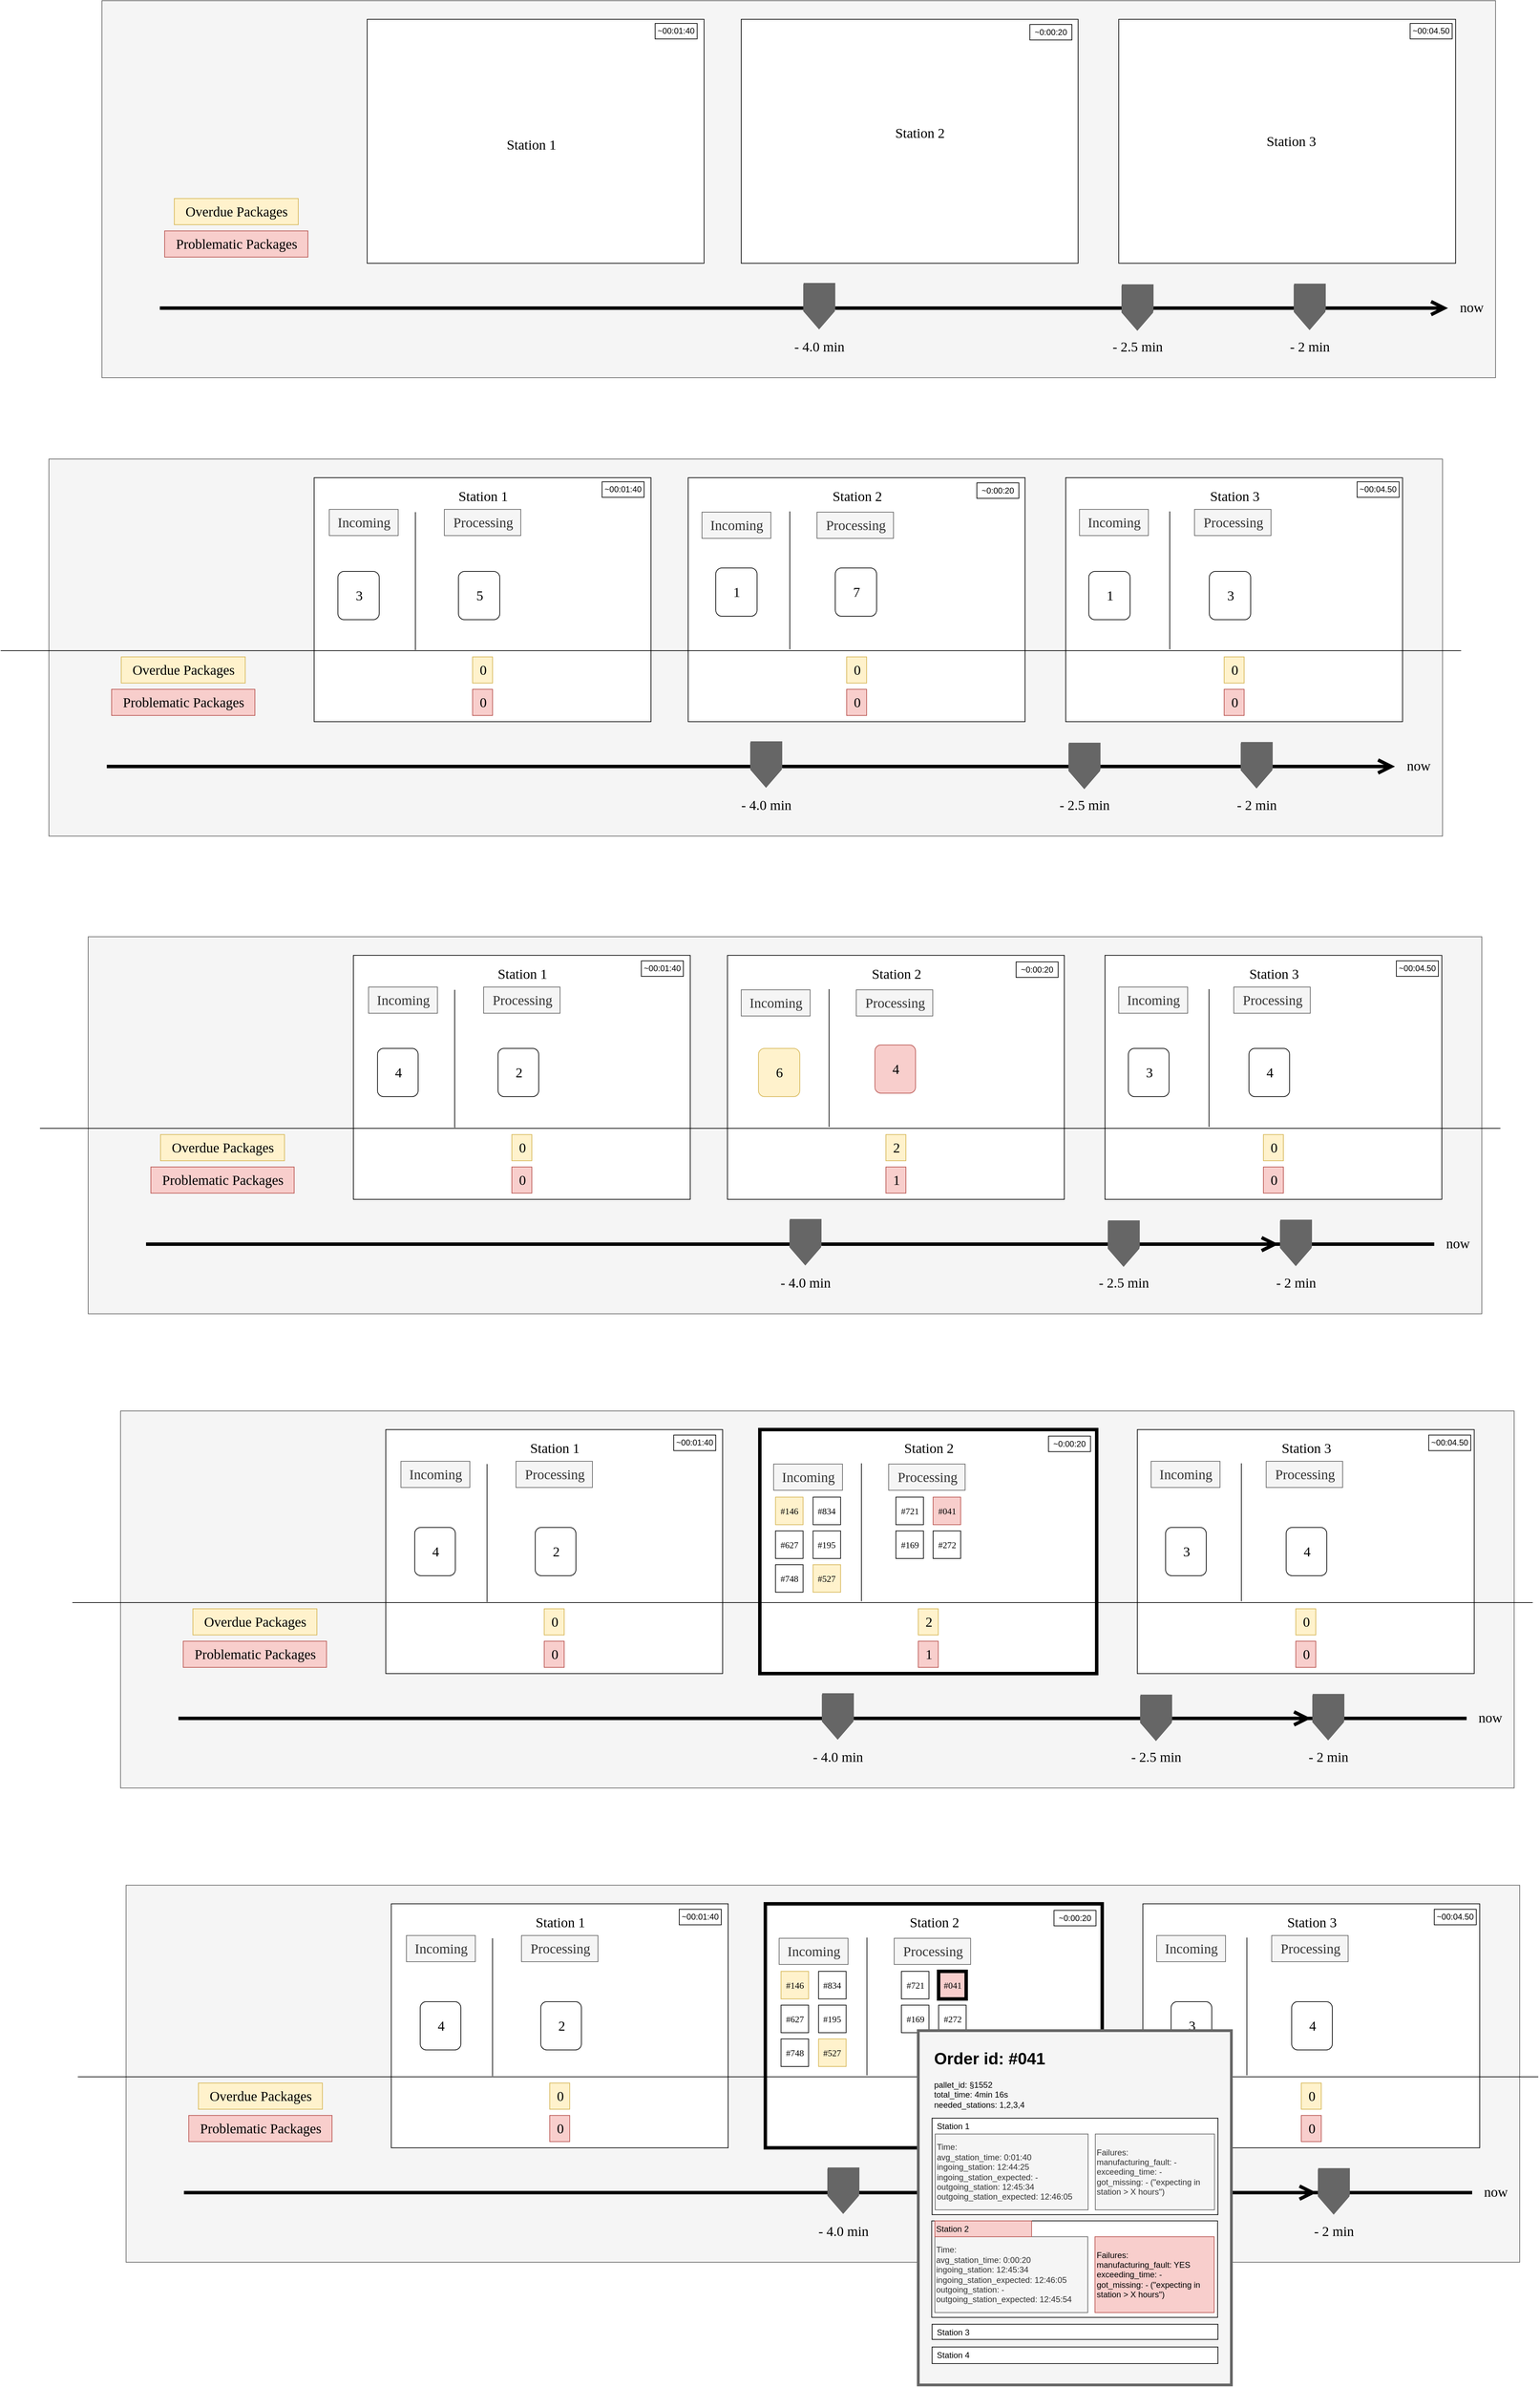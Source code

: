 <mxfile version="24.4.0" type="device">
  <diagram name="Seite-1" id="m0h1aN39G8AZHkdALgBp">
    <mxGraphModel dx="3591" dy="1994" grid="0" gridSize="10" guides="1" tooltips="1" connect="1" arrows="1" fold="1" page="0" pageScale="1" pageWidth="827" pageHeight="1169" math="0" shadow="0">
      <root>
        <mxCell id="0" />
        <mxCell id="1" parent="0" />
        <mxCell id="jCmX0eoJcbNPCjecA22x-82" value="" style="whiteSpace=wrap;html=1;fontFamily=Architects Daughter;fontSource=https%3A%2F%2Ffonts.googleapis.com%2Fcss%3Ffamily%3DArchitects%2BDaughter;fillColor=#f5f5f5;fontColor=#333333;strokeColor=#666666;movable=0;resizable=0;rotatable=0;deletable=0;editable=0;locked=1;connectable=0;" parent="1" vertex="1">
          <mxGeometry x="-680" y="675" width="2023" height="547" as="geometry" />
        </mxCell>
        <mxCell id="jCmX0eoJcbNPCjecA22x-137" value="" style="edgeStyle=none;orthogonalLoop=1;jettySize=auto;html=1;rounded=0;fontFamily=Architects Daughter;fontSource=https%3A%2F%2Ffonts.googleapis.com%2Fcss%3Ffamily%3DArchitects%2BDaughter;fontSize=16;startSize=14;endArrow=open;endSize=14;sourcePerimeterSpacing=8;targetPerimeterSpacing=8;curved=1;strokeWidth=5;" parent="1" edge="1">
          <mxGeometry width="140" relative="1" as="geometry">
            <mxPoint x="-596" y="1121" as="sourcePoint" />
            <mxPoint x="1048" y="1121" as="targetPoint" />
            <Array as="points" />
          </mxGeometry>
        </mxCell>
        <mxCell id="jCmX0eoJcbNPCjecA22x-1" value="" style="whiteSpace=wrap;html=1;fontFamily=Architects Daughter;fontSource=https%3A%2F%2Ffonts.googleapis.com%2Fcss%3Ffamily%3DArchitects%2BDaughter;fillColor=#f5f5f5;fontColor=#333333;strokeColor=#666666;" parent="1" vertex="1">
          <mxGeometry x="-737" y="-18" width="2023" height="547" as="geometry" />
        </mxCell>
        <mxCell id="jCmX0eoJcbNPCjecA22x-6" value="" style="rounded=0;whiteSpace=wrap;html=1;fontFamily=Architects Daughter;fontSource=https%3A%2F%2Ffonts.googleapis.com%2Fcss%3Ffamily%3DArchitects%2BDaughter;" parent="1" vertex="1">
          <mxGeometry x="191" y="9" width="489" height="354" as="geometry" />
        </mxCell>
        <mxCell id="jCmX0eoJcbNPCjecA22x-10" value="&lt;div&gt;&lt;font face=&quot;Tahoma&quot;&gt;Station 2&lt;/font&gt;&lt;/div&gt;" style="text;html=1;align=center;verticalAlign=middle;resizable=0;points=[];autosize=1;strokeColor=none;fillColor=none;fontSize=20;fontFamily=Architects Daughter;fontSource=https%3A%2F%2Ffonts.googleapis.com%2Fcss%3Ffamily%3DArchitects%2BDaughter;" parent="1" vertex="1">
          <mxGeometry x="387" y="17" width="97" height="38" as="geometry" />
        </mxCell>
        <mxCell id="jCmX0eoJcbNPCjecA22x-12" value="" style="rounded=0;whiteSpace=wrap;html=1;fontFamily=Architects Daughter;fontSource=https%3A%2F%2Ffonts.googleapis.com%2Fcss%3Ffamily%3DArchitects%2BDaughter;" parent="1" vertex="1">
          <mxGeometry x="-352" y="9" width="489" height="354" as="geometry" />
        </mxCell>
        <mxCell id="jCmX0eoJcbNPCjecA22x-13" value="&lt;font face=&quot;Tahoma&quot;&gt;Station 1&lt;br&gt;&lt;/font&gt;" style="text;html=1;align=center;verticalAlign=middle;resizable=0;points=[];autosize=1;strokeColor=none;fillColor=none;fontSize=20;fontFamily=Architects Daughter;fontSource=https%3A%2F%2Ffonts.googleapis.com%2Fcss%3Ffamily%3DArchitects%2BDaughter;" parent="1" vertex="1">
          <mxGeometry x="-156" y="17" width="97" height="38" as="geometry" />
        </mxCell>
        <mxCell id="jCmX0eoJcbNPCjecA22x-14" value="" style="rounded=0;whiteSpace=wrap;html=1;fontFamily=Architects Daughter;fontSource=https%3A%2F%2Ffonts.googleapis.com%2Fcss%3Ffamily%3DArchitects%2BDaughter;" parent="1" vertex="1">
          <mxGeometry x="739" y="9" width="489" height="354" as="geometry" />
        </mxCell>
        <mxCell id="jCmX0eoJcbNPCjecA22x-15" value="&lt;div&gt;&lt;font face=&quot;Tahoma&quot;&gt;Station 3&lt;/font&gt;&lt;/div&gt;" style="text;html=1;align=center;verticalAlign=middle;resizable=0;points=[];autosize=1;strokeColor=none;fillColor=none;fontSize=20;fontFamily=Architects Daughter;fontSource=https%3A%2F%2Ffonts.googleapis.com%2Fcss%3Ffamily%3DArchitects%2BDaughter;" parent="1" vertex="1">
          <mxGeometry x="935" y="17" width="97" height="38" as="geometry" />
        </mxCell>
        <mxCell id="jCmX0eoJcbNPCjecA22x-17" value="" style="edgeStyle=none;orthogonalLoop=1;jettySize=auto;html=1;rounded=0;fontFamily=Architects Daughter;fontSource=https%3A%2F%2Ffonts.googleapis.com%2Fcss%3Ffamily%3DArchitects%2BDaughter;fontSize=16;startSize=14;endArrow=none;endSize=14;sourcePerimeterSpacing=8;targetPerimeterSpacing=8;curved=1;endFill=0;" parent="1" edge="1">
          <mxGeometry width="140" relative="1" as="geometry">
            <mxPoint x="-807" y="260" as="sourcePoint" />
            <mxPoint x="1313" y="260" as="targetPoint" />
            <Array as="points" />
          </mxGeometry>
        </mxCell>
        <mxCell id="jCmX0eoJcbNPCjecA22x-18" value="&lt;font face=&quot;Tahoma&quot;&gt;Overdue Packages&lt;br&gt;&lt;/font&gt;" style="text;html=1;align=center;verticalAlign=middle;resizable=0;points=[];autosize=1;strokeColor=#d6b656;fillColor=#fff2cc;fontSize=20;fontFamily=Architects Daughter;fontSource=https%3A%2F%2Ffonts.googleapis.com%2Fcss%3Ffamily%3DArchitects%2BDaughter;" parent="1" vertex="1">
          <mxGeometry x="-632" y="269" width="180" height="38" as="geometry" />
        </mxCell>
        <mxCell id="jCmX0eoJcbNPCjecA22x-19" value="&lt;font face=&quot;Tahoma&quot;&gt;Problematic Packages&lt;br&gt;&lt;/font&gt;" style="text;html=1;align=center;verticalAlign=middle;resizable=0;points=[];autosize=1;strokeColor=#b85450;fillColor=#f8cecc;fontSize=20;fontFamily=Architects Daughter;fontSource=https%3A%2F%2Ffonts.googleapis.com%2Fcss%3Ffamily%3DArchitects%2BDaughter;" parent="1" vertex="1">
          <mxGeometry x="-646" y="316" width="208" height="38" as="geometry" />
        </mxCell>
        <mxCell id="jCmX0eoJcbNPCjecA22x-21" value="&lt;font face=&quot;Tahoma&quot;&gt;0&lt;/font&gt;" style="text;html=1;align=center;verticalAlign=middle;resizable=0;points=[];autosize=1;strokeColor=#d6b656;fillColor=#fff2cc;fontSize=20;fontFamily=Architects Daughter;fontSource=https%3A%2F%2Ffonts.googleapis.com%2Fcss%3Ffamily%3DArchitects%2BDaughter;" parent="1" vertex="1">
          <mxGeometry x="-122" y="269" width="29" height="38" as="geometry" />
        </mxCell>
        <mxCell id="jCmX0eoJcbNPCjecA22x-22" value="&lt;font face=&quot;Tahoma&quot;&gt;0&lt;/font&gt;" style="text;html=1;align=center;verticalAlign=middle;resizable=0;points=[];autosize=1;strokeColor=#b85450;fillColor=#f8cecc;fontSize=20;fontFamily=Architects Daughter;fontSource=https%3A%2F%2Ffonts.googleapis.com%2Fcss%3Ffamily%3DArchitects%2BDaughter;" parent="1" vertex="1">
          <mxGeometry x="-122" y="316" width="29" height="38" as="geometry" />
        </mxCell>
        <mxCell id="jCmX0eoJcbNPCjecA22x-23" value="&lt;font face=&quot;Tahoma&quot;&gt;0&lt;/font&gt;" style="text;html=1;align=center;verticalAlign=middle;resizable=0;points=[];autosize=1;strokeColor=#d6b656;fillColor=#fff2cc;fontSize=20;fontFamily=Architects Daughter;fontSource=https%3A%2F%2Ffonts.googleapis.com%2Fcss%3Ffamily%3DArchitects%2BDaughter;" parent="1" vertex="1">
          <mxGeometry x="421" y="269" width="29" height="38" as="geometry" />
        </mxCell>
        <mxCell id="jCmX0eoJcbNPCjecA22x-24" value="&lt;font face=&quot;Tahoma&quot;&gt;0&lt;/font&gt;" style="text;html=1;align=center;verticalAlign=middle;resizable=0;points=[];autosize=1;strokeColor=#b85450;fillColor=#f8cecc;fontSize=20;fontFamily=Architects Daughter;fontSource=https%3A%2F%2Ffonts.googleapis.com%2Fcss%3Ffamily%3DArchitects%2BDaughter;" parent="1" vertex="1">
          <mxGeometry x="421" y="316" width="29" height="38" as="geometry" />
        </mxCell>
        <mxCell id="jCmX0eoJcbNPCjecA22x-25" value="&lt;font face=&quot;Tahoma&quot;&gt;0&lt;/font&gt;" style="text;html=1;align=center;verticalAlign=middle;resizable=0;points=[];autosize=1;strokeColor=#d6b656;fillColor=#fff2cc;fontSize=20;fontFamily=Architects Daughter;fontSource=https%3A%2F%2Ffonts.googleapis.com%2Fcss%3Ffamily%3DArchitects%2BDaughter;" parent="1" vertex="1">
          <mxGeometry x="969" y="269" width="29" height="38" as="geometry" />
        </mxCell>
        <mxCell id="jCmX0eoJcbNPCjecA22x-26" value="&lt;font face=&quot;Tahoma&quot;&gt;0&lt;/font&gt;" style="text;html=1;align=center;verticalAlign=middle;resizable=0;points=[];autosize=1;strokeColor=#b85450;fillColor=#f8cecc;fontSize=20;fontFamily=Architects Daughter;fontSource=https%3A%2F%2Ffonts.googleapis.com%2Fcss%3Ffamily%3DArchitects%2BDaughter;" parent="1" vertex="1">
          <mxGeometry x="969" y="316" width="29" height="38" as="geometry" />
        </mxCell>
        <mxCell id="jCmX0eoJcbNPCjecA22x-27" value="" style="edgeStyle=none;orthogonalLoop=1;jettySize=auto;html=1;rounded=0;fontFamily=Architects Daughter;fontSource=https%3A%2F%2Ffonts.googleapis.com%2Fcss%3Ffamily%3DArchitects%2BDaughter;fontSize=16;startSize=14;endArrow=none;endSize=14;sourcePerimeterSpacing=8;targetPerimeterSpacing=8;curved=1;endFill=0;" parent="1" edge="1">
          <mxGeometry width="140" relative="1" as="geometry">
            <mxPoint x="-205" y="59" as="sourcePoint" />
            <mxPoint x="-205" y="259" as="targetPoint" />
            <Array as="points" />
          </mxGeometry>
        </mxCell>
        <mxCell id="jCmX0eoJcbNPCjecA22x-34" value="" style="edgeStyle=none;orthogonalLoop=1;jettySize=auto;html=1;rounded=0;fontFamily=Architects Daughter;fontSource=https%3A%2F%2Ffonts.googleapis.com%2Fcss%3Ffamily%3DArchitects%2BDaughter;fontSize=16;startSize=14;endArrow=none;endSize=14;sourcePerimeterSpacing=8;targetPerimeterSpacing=8;curved=1;endFill=0;" parent="1" edge="1">
          <mxGeometry width="140" relative="1" as="geometry">
            <mxPoint x="338.47" y="58" as="sourcePoint" />
            <mxPoint x="338.47" y="258" as="targetPoint" />
            <Array as="points" />
          </mxGeometry>
        </mxCell>
        <mxCell id="jCmX0eoJcbNPCjecA22x-40" value="" style="edgeStyle=none;orthogonalLoop=1;jettySize=auto;html=1;rounded=0;fontFamily=Architects Daughter;fontSource=https%3A%2F%2Ffonts.googleapis.com%2Fcss%3Ffamily%3DArchitects%2BDaughter;fontSize=16;startSize=14;endArrow=none;endSize=14;sourcePerimeterSpacing=8;targetPerimeterSpacing=8;curved=1;endFill=0;" parent="1" edge="1">
          <mxGeometry width="140" relative="1" as="geometry">
            <mxPoint x="890" y="58" as="sourcePoint" />
            <mxPoint x="890" y="258" as="targetPoint" />
            <Array as="points" />
          </mxGeometry>
        </mxCell>
        <mxCell id="jCmX0eoJcbNPCjecA22x-43" value="&lt;font face=&quot;Tahoma&quot;&gt;Incoming&lt;br&gt;&lt;/font&gt;" style="text;html=1;align=center;verticalAlign=middle;resizable=0;points=[];autosize=1;strokeColor=#666666;fillColor=#f5f5f5;fontSize=20;fontFamily=Architects Daughter;fontSource=https%3A%2F%2Ffonts.googleapis.com%2Fcss%3Ffamily%3DArchitects%2BDaughter;fontColor=#333333;" parent="1" vertex="1">
          <mxGeometry x="-330" y="55" width="100" height="38" as="geometry" />
        </mxCell>
        <mxCell id="jCmX0eoJcbNPCjecA22x-44" value="&lt;div&gt;&lt;font face=&quot;Tahoma&quot;&gt;Processing&lt;/font&gt;&lt;/div&gt;" style="text;html=1;align=center;verticalAlign=middle;resizable=0;points=[];autosize=1;strokeColor=#666666;fillColor=#f5f5f5;fontSize=20;fontFamily=Architects Daughter;fontSource=https%3A%2F%2Ffonts.googleapis.com%2Fcss%3Ffamily%3DArchitects%2BDaughter;fontColor=#333333;" parent="1" vertex="1">
          <mxGeometry x="-163" y="55" width="111" height="38" as="geometry" />
        </mxCell>
        <mxCell id="jCmX0eoJcbNPCjecA22x-46" value="&lt;font face=&quot;Tahoma&quot;&gt;Incoming&lt;br&gt;&lt;/font&gt;" style="text;html=1;align=center;verticalAlign=middle;resizable=0;points=[];autosize=1;strokeColor=#666666;fillColor=#f5f5f5;fontSize=20;fontFamily=Architects Daughter;fontSource=https%3A%2F%2Ffonts.googleapis.com%2Fcss%3Ffamily%3DArchitects%2BDaughter;fontColor=#333333;" parent="1" vertex="1">
          <mxGeometry x="211" y="59" width="100" height="38" as="geometry" />
        </mxCell>
        <mxCell id="jCmX0eoJcbNPCjecA22x-47" value="&lt;div&gt;&lt;font face=&quot;Tahoma&quot;&gt;Processing&lt;/font&gt;&lt;/div&gt;" style="text;html=1;align=center;verticalAlign=middle;resizable=0;points=[];autosize=1;strokeColor=#666666;fillColor=#f5f5f5;fontSize=20;fontFamily=Architects Daughter;fontSource=https%3A%2F%2Ffonts.googleapis.com%2Fcss%3Ffamily%3DArchitects%2BDaughter;fontColor=#333333;" parent="1" vertex="1">
          <mxGeometry x="378" y="59" width="111" height="38" as="geometry" />
        </mxCell>
        <mxCell id="jCmX0eoJcbNPCjecA22x-49" value="&lt;font face=&quot;Tahoma&quot;&gt;Incoming&lt;br&gt;&lt;/font&gt;" style="text;html=1;align=center;verticalAlign=middle;resizable=0;points=[];autosize=1;strokeColor=#666666;fillColor=#f5f5f5;fontSize=20;fontFamily=Architects Daughter;fontSource=https%3A%2F%2Ffonts.googleapis.com%2Fcss%3Ffamily%3DArchitects%2BDaughter;fontColor=#333333;" parent="1" vertex="1">
          <mxGeometry x="759" y="55" width="100" height="38" as="geometry" />
        </mxCell>
        <mxCell id="jCmX0eoJcbNPCjecA22x-50" value="&lt;div&gt;&lt;font face=&quot;Tahoma&quot;&gt;Processing&lt;/font&gt;&lt;/div&gt;" style="text;html=1;align=center;verticalAlign=middle;resizable=0;points=[];autosize=1;strokeColor=#666666;fillColor=#f5f5f5;fontSize=20;fontFamily=Architects Daughter;fontSource=https%3A%2F%2Ffonts.googleapis.com%2Fcss%3Ffamily%3DArchitects%2BDaughter;fontColor=#333333;" parent="1" vertex="1">
          <mxGeometry x="926" y="55" width="111" height="38" as="geometry" />
        </mxCell>
        <mxCell id="jCmX0eoJcbNPCjecA22x-63" value="" style="edgeStyle=none;orthogonalLoop=1;jettySize=auto;html=1;rounded=0;fontFamily=Architects Daughter;fontSource=https%3A%2F%2Ffonts.googleapis.com%2Fcss%3Ffamily%3DArchitects%2BDaughter;fontSize=16;startSize=14;endArrow=open;endSize=14;sourcePerimeterSpacing=8;targetPerimeterSpacing=8;curved=1;strokeWidth=5;" parent="1" edge="1">
          <mxGeometry width="140" relative="1" as="geometry">
            <mxPoint x="-653" y="428" as="sourcePoint" />
            <mxPoint x="1217" y="428" as="targetPoint" />
            <Array as="points" />
          </mxGeometry>
        </mxCell>
        <mxCell id="jCmX0eoJcbNPCjecA22x-64" value="now" style="text;html=1;align=center;verticalAlign=middle;resizable=0;points=[];autosize=1;strokeColor=none;fillColor=none;fontSize=20;fontFamily=Tahoma;" parent="1" vertex="1">
          <mxGeometry x="1223" y="408" width="55" height="36" as="geometry" />
        </mxCell>
        <mxCell id="jCmX0eoJcbNPCjecA22x-69" value="" style="group;fillColor=default;glass=0;rounded=0;shadow=0;container=0;" parent="1" vertex="1" connectable="0">
          <mxGeometry x="828" y="548" width="80" height="122" as="geometry" />
        </mxCell>
        <mxCell id="jCmX0eoJcbNPCjecA22x-71" value="" style="group;rotation=-180;" parent="1" vertex="1" connectable="0">
          <mxGeometry x="993" y="392" width="46" height="68" as="geometry" />
        </mxCell>
        <mxCell id="jCmX0eoJcbNPCjecA22x-67" value="" style="shape=step;perimeter=stepPerimeter;whiteSpace=wrap;html=1;fixedSize=1;fontFamily=Architects Daughter;fontSource=https%3A%2F%2Ffonts.googleapis.com%2Fcss%3Ffamily%3DArchitects%2BDaughter;size=26.444;rotation=-270;strokeColor=none;fillColor=#666666;" parent="jCmX0eoJcbNPCjecA22x-71" vertex="1">
          <mxGeometry x="-10" y="12" width="66" height="46" as="geometry" />
        </mxCell>
        <mxCell id="jCmX0eoJcbNPCjecA22x-68" value="" style="shape=step;perimeter=stepPerimeter;whiteSpace=wrap;html=1;fixedSize=1;fontFamily=Architects Daughter;fontSource=https%3A%2F%2Ffonts.googleapis.com%2Fcss%3Ffamily%3DArchitects%2BDaughter;size=-32.0;rotation=-270;fillColor=#666666;strokeColor=none;" parent="jCmX0eoJcbNPCjecA22x-71" vertex="1">
          <mxGeometry x="4" y="-3" width="39" height="46" as="geometry" />
        </mxCell>
        <mxCell id="jCmX0eoJcbNPCjecA22x-72" value="" style="group;rotation=-180;" parent="1" vertex="1" connectable="0">
          <mxGeometry x="743" y="393" width="46" height="68" as="geometry" />
        </mxCell>
        <mxCell id="jCmX0eoJcbNPCjecA22x-73" value="" style="shape=step;perimeter=stepPerimeter;whiteSpace=wrap;html=1;fixedSize=1;fontFamily=Architects Daughter;fontSource=https%3A%2F%2Ffonts.googleapis.com%2Fcss%3Ffamily%3DArchitects%2BDaughter;size=26.444;rotation=-270;strokeColor=none;fillColor=#666666;" parent="jCmX0eoJcbNPCjecA22x-72" vertex="1">
          <mxGeometry x="-10" y="12" width="66" height="46" as="geometry" />
        </mxCell>
        <mxCell id="jCmX0eoJcbNPCjecA22x-74" value="" style="shape=step;perimeter=stepPerimeter;whiteSpace=wrap;html=1;fixedSize=1;fontFamily=Architects Daughter;fontSource=https%3A%2F%2Ffonts.googleapis.com%2Fcss%3Ffamily%3DArchitects%2BDaughter;size=-32.0;rotation=-270;fillColor=#666666;strokeColor=none;" parent="jCmX0eoJcbNPCjecA22x-72" vertex="1">
          <mxGeometry x="4" y="-3" width="39" height="46" as="geometry" />
        </mxCell>
        <mxCell id="jCmX0eoJcbNPCjecA22x-75" value="" style="group;rotation=-180;" parent="1" vertex="1" connectable="0">
          <mxGeometry x="281" y="391" width="46" height="68" as="geometry" />
        </mxCell>
        <mxCell id="jCmX0eoJcbNPCjecA22x-76" value="" style="shape=step;perimeter=stepPerimeter;whiteSpace=wrap;html=1;fixedSize=1;fontFamily=Architects Daughter;fontSource=https%3A%2F%2Ffonts.googleapis.com%2Fcss%3Ffamily%3DArchitects%2BDaughter;size=26.444;rotation=-270;strokeColor=none;fillColor=#666666;" parent="jCmX0eoJcbNPCjecA22x-75" vertex="1">
          <mxGeometry x="-10" y="12" width="66" height="46" as="geometry" />
        </mxCell>
        <mxCell id="jCmX0eoJcbNPCjecA22x-77" value="" style="shape=step;perimeter=stepPerimeter;whiteSpace=wrap;html=1;fixedSize=1;fontFamily=Architects Daughter;fontSource=https%3A%2F%2Ffonts.googleapis.com%2Fcss%3Ffamily%3DArchitects%2BDaughter;size=-32.0;rotation=-270;fillColor=#666666;strokeColor=none;" parent="jCmX0eoJcbNPCjecA22x-75" vertex="1">
          <mxGeometry x="4" y="-3" width="39" height="46" as="geometry" />
        </mxCell>
        <mxCell id="jCmX0eoJcbNPCjecA22x-79" value="- 2 min" style="text;html=1;align=center;verticalAlign=middle;whiteSpace=wrap;rounded=0;fontSize=20;fontFamily=Tahoma;" parent="1" vertex="1">
          <mxGeometry x="960.5" y="468" width="111" height="30" as="geometry" />
        </mxCell>
        <mxCell id="jCmX0eoJcbNPCjecA22x-80" value="- 2.5 min" style="text;html=1;align=center;verticalAlign=middle;whiteSpace=wrap;rounded=0;fontSize=20;fontFamily=Tahoma;" parent="1" vertex="1">
          <mxGeometry x="689.5" y="468" width="153" height="30" as="geometry" />
        </mxCell>
        <mxCell id="jCmX0eoJcbNPCjecA22x-81" value="- 4.0 min" style="text;html=1;align=center;verticalAlign=middle;whiteSpace=wrap;rounded=0;fontSize=20;fontFamily=Tahoma;" parent="1" vertex="1">
          <mxGeometry x="227.5" y="468" width="153" height="30" as="geometry" />
        </mxCell>
        <mxCell id="jCmX0eoJcbNPCjecA22x-83" value="" style="rounded=0;whiteSpace=wrap;html=1;fontFamily=Architects Daughter;fontSource=https%3A%2F%2Ffonts.googleapis.com%2Fcss%3Ffamily%3DArchitects%2BDaughter;" parent="1" vertex="1">
          <mxGeometry x="248" y="702" width="489" height="354" as="geometry" />
        </mxCell>
        <mxCell id="jCmX0eoJcbNPCjecA22x-84" value="&lt;div&gt;&lt;font face=&quot;Tahoma&quot;&gt;Station 2&lt;/font&gt;&lt;/div&gt;" style="text;html=1;align=center;verticalAlign=middle;resizable=0;points=[];autosize=1;strokeColor=none;fillColor=none;fontSize=20;fontFamily=Architects Daughter;fontSource=https%3A%2F%2Ffonts.googleapis.com%2Fcss%3Ffamily%3DArchitects%2BDaughter;" parent="1" vertex="1">
          <mxGeometry x="444" y="710" width="97" height="38" as="geometry" />
        </mxCell>
        <mxCell id="jCmX0eoJcbNPCjecA22x-85" value="" style="rounded=0;whiteSpace=wrap;html=1;fontFamily=Architects Daughter;fontSource=https%3A%2F%2Ffonts.googleapis.com%2Fcss%3Ffamily%3DArchitects%2BDaughter;" parent="1" vertex="1">
          <mxGeometry x="-295" y="702" width="489" height="354" as="geometry" />
        </mxCell>
        <mxCell id="jCmX0eoJcbNPCjecA22x-86" value="&lt;font face=&quot;Tahoma&quot;&gt;Station 1&lt;br&gt;&lt;/font&gt;" style="text;html=1;align=center;verticalAlign=middle;resizable=0;points=[];autosize=1;strokeColor=none;fillColor=none;fontSize=20;fontFamily=Architects Daughter;fontSource=https%3A%2F%2Ffonts.googleapis.com%2Fcss%3Ffamily%3DArchitects%2BDaughter;" parent="1" vertex="1">
          <mxGeometry x="-99" y="710" width="97" height="38" as="geometry" />
        </mxCell>
        <mxCell id="jCmX0eoJcbNPCjecA22x-87" value="" style="rounded=0;whiteSpace=wrap;html=1;fontFamily=Architects Daughter;fontSource=https%3A%2F%2Ffonts.googleapis.com%2Fcss%3Ffamily%3DArchitects%2BDaughter;" parent="1" vertex="1">
          <mxGeometry x="796" y="702" width="489" height="354" as="geometry" />
        </mxCell>
        <mxCell id="jCmX0eoJcbNPCjecA22x-88" value="&lt;div&gt;&lt;font face=&quot;Tahoma&quot;&gt;Station 3&lt;/font&gt;&lt;/div&gt;" style="text;html=1;align=center;verticalAlign=middle;resizable=0;points=[];autosize=1;strokeColor=none;fillColor=none;fontSize=20;fontFamily=Architects Daughter;fontSource=https%3A%2F%2Ffonts.googleapis.com%2Fcss%3Ffamily%3DArchitects%2BDaughter;" parent="1" vertex="1">
          <mxGeometry x="992" y="710" width="97" height="38" as="geometry" />
        </mxCell>
        <mxCell id="jCmX0eoJcbNPCjecA22x-89" value="" style="edgeStyle=none;orthogonalLoop=1;jettySize=auto;html=1;rounded=0;fontFamily=Architects Daughter;fontSource=https%3A%2F%2Ffonts.googleapis.com%2Fcss%3Ffamily%3DArchitects%2BDaughter;fontSize=16;startSize=14;endArrow=none;endSize=14;sourcePerimeterSpacing=8;targetPerimeterSpacing=8;curved=1;endFill=0;" parent="1" edge="1">
          <mxGeometry width="140" relative="1" as="geometry">
            <mxPoint x="-750" y="953" as="sourcePoint" />
            <mxPoint x="1370" y="953" as="targetPoint" />
            <Array as="points" />
          </mxGeometry>
        </mxCell>
        <mxCell id="jCmX0eoJcbNPCjecA22x-90" value="&lt;font face=&quot;Tahoma&quot;&gt;Overdue Packages&lt;br&gt;&lt;/font&gt;" style="text;html=1;align=center;verticalAlign=middle;resizable=0;points=[];autosize=1;strokeColor=#d6b656;fillColor=#fff2cc;fontSize=20;fontFamily=Architects Daughter;fontSource=https%3A%2F%2Ffonts.googleapis.com%2Fcss%3Ffamily%3DArchitects%2BDaughter;" parent="1" vertex="1">
          <mxGeometry x="-575" y="962" width="180" height="38" as="geometry" />
        </mxCell>
        <mxCell id="jCmX0eoJcbNPCjecA22x-91" value="&lt;font face=&quot;Tahoma&quot;&gt;Problematic Packages&lt;br&gt;&lt;/font&gt;" style="text;html=1;align=center;verticalAlign=middle;resizable=0;points=[];autosize=1;strokeColor=#b85450;fillColor=#f8cecc;fontSize=20;fontFamily=Architects Daughter;fontSource=https%3A%2F%2Ffonts.googleapis.com%2Fcss%3Ffamily%3DArchitects%2BDaughter;" parent="1" vertex="1">
          <mxGeometry x="-589" y="1009" width="208" height="38" as="geometry" />
        </mxCell>
        <mxCell id="jCmX0eoJcbNPCjecA22x-92" value="&lt;font face=&quot;Tahoma&quot;&gt;0&lt;/font&gt;" style="text;html=1;align=center;verticalAlign=middle;resizable=0;points=[];autosize=1;strokeColor=#d6b656;fillColor=#fff2cc;fontSize=20;fontFamily=Architects Daughter;fontSource=https%3A%2F%2Ffonts.googleapis.com%2Fcss%3Ffamily%3DArchitects%2BDaughter;" parent="1" vertex="1">
          <mxGeometry x="-65" y="962" width="29" height="38" as="geometry" />
        </mxCell>
        <mxCell id="jCmX0eoJcbNPCjecA22x-93" value="&lt;font face=&quot;Tahoma&quot;&gt;0&lt;/font&gt;" style="text;html=1;align=center;verticalAlign=middle;resizable=0;points=[];autosize=1;strokeColor=#b85450;fillColor=#f8cecc;fontSize=20;fontFamily=Architects Daughter;fontSource=https%3A%2F%2Ffonts.googleapis.com%2Fcss%3Ffamily%3DArchitects%2BDaughter;" parent="1" vertex="1">
          <mxGeometry x="-65" y="1009" width="29" height="38" as="geometry" />
        </mxCell>
        <mxCell id="jCmX0eoJcbNPCjecA22x-94" value="&lt;font face=&quot;Tahoma&quot;&gt;2&lt;/font&gt;" style="text;html=1;align=center;verticalAlign=middle;resizable=0;points=[];autosize=1;strokeColor=#d6b656;fillColor=#fff2cc;fontSize=20;fontFamily=Architects Daughter;fontSource=https%3A%2F%2Ffonts.googleapis.com%2Fcss%3Ffamily%3DArchitects%2BDaughter;" parent="1" vertex="1">
          <mxGeometry x="478" y="962" width="29" height="38" as="geometry" />
        </mxCell>
        <mxCell id="jCmX0eoJcbNPCjecA22x-95" value="&lt;font face=&quot;Tahoma&quot;&gt;1&lt;/font&gt;" style="text;html=1;align=center;verticalAlign=middle;resizable=0;points=[];autosize=1;strokeColor=#b85450;fillColor=#f8cecc;fontSize=20;fontFamily=Architects Daughter;fontSource=https%3A%2F%2Ffonts.googleapis.com%2Fcss%3Ffamily%3DArchitects%2BDaughter;" parent="1" vertex="1">
          <mxGeometry x="478" y="1009" width="29" height="38" as="geometry" />
        </mxCell>
        <mxCell id="jCmX0eoJcbNPCjecA22x-96" value="&lt;font face=&quot;Tahoma&quot;&gt;0&lt;/font&gt;" style="text;html=1;align=center;verticalAlign=middle;resizable=0;points=[];autosize=1;strokeColor=#d6b656;fillColor=#fff2cc;fontSize=20;fontFamily=Architects Daughter;fontSource=https%3A%2F%2Ffonts.googleapis.com%2Fcss%3Ffamily%3DArchitects%2BDaughter;" parent="1" vertex="1">
          <mxGeometry x="1026" y="962" width="29" height="38" as="geometry" />
        </mxCell>
        <mxCell id="jCmX0eoJcbNPCjecA22x-97" value="&lt;font face=&quot;Tahoma&quot;&gt;0&lt;/font&gt;" style="text;html=1;align=center;verticalAlign=middle;resizable=0;points=[];autosize=1;strokeColor=#b85450;fillColor=#f8cecc;fontSize=20;fontFamily=Architects Daughter;fontSource=https%3A%2F%2Ffonts.googleapis.com%2Fcss%3Ffamily%3DArchitects%2BDaughter;" parent="1" vertex="1">
          <mxGeometry x="1026" y="1009" width="29" height="38" as="geometry" />
        </mxCell>
        <mxCell id="jCmX0eoJcbNPCjecA22x-98" value="" style="edgeStyle=none;orthogonalLoop=1;jettySize=auto;html=1;rounded=0;fontFamily=Architects Daughter;fontSource=https%3A%2F%2Ffonts.googleapis.com%2Fcss%3Ffamily%3DArchitects%2BDaughter;fontSize=16;startSize=14;endArrow=none;endSize=14;sourcePerimeterSpacing=8;targetPerimeterSpacing=8;curved=1;endFill=0;" parent="1" edge="1">
          <mxGeometry width="140" relative="1" as="geometry">
            <mxPoint x="-148" y="752" as="sourcePoint" />
            <mxPoint x="-148" y="952" as="targetPoint" />
            <Array as="points" />
          </mxGeometry>
        </mxCell>
        <mxCell id="jCmX0eoJcbNPCjecA22x-100" value="" style="edgeStyle=none;orthogonalLoop=1;jettySize=auto;html=1;rounded=0;fontFamily=Architects Daughter;fontSource=https%3A%2F%2Ffonts.googleapis.com%2Fcss%3Ffamily%3DArchitects%2BDaughter;fontSize=16;startSize=14;endArrow=none;endSize=14;sourcePerimeterSpacing=8;targetPerimeterSpacing=8;curved=1;endFill=0;" parent="1" edge="1">
          <mxGeometry width="140" relative="1" as="geometry">
            <mxPoint x="395.47" y="751" as="sourcePoint" />
            <mxPoint x="395.47" y="951" as="targetPoint" />
            <Array as="points" />
          </mxGeometry>
        </mxCell>
        <mxCell id="jCmX0eoJcbNPCjecA22x-102" value="" style="edgeStyle=none;orthogonalLoop=1;jettySize=auto;html=1;rounded=0;fontFamily=Architects Daughter;fontSource=https%3A%2F%2Ffonts.googleapis.com%2Fcss%3Ffamily%3DArchitects%2BDaughter;fontSize=16;startSize=14;endArrow=none;endSize=14;sourcePerimeterSpacing=8;targetPerimeterSpacing=8;curved=1;endFill=0;" parent="1" edge="1">
          <mxGeometry width="140" relative="1" as="geometry">
            <mxPoint x="947" y="751" as="sourcePoint" />
            <mxPoint x="947" y="951" as="targetPoint" />
            <Array as="points" />
          </mxGeometry>
        </mxCell>
        <mxCell id="jCmX0eoJcbNPCjecA22x-104" value="&lt;font face=&quot;Tahoma&quot;&gt;Incoming&lt;br&gt;&lt;/font&gt;" style="text;html=1;align=center;verticalAlign=middle;resizable=0;points=[];autosize=1;strokeColor=#666666;fillColor=#f5f5f5;fontSize=20;fontFamily=Architects Daughter;fontSource=https%3A%2F%2Ffonts.googleapis.com%2Fcss%3Ffamily%3DArchitects%2BDaughter;fontColor=#333333;" parent="1" vertex="1">
          <mxGeometry x="-273" y="748" width="100" height="38" as="geometry" />
        </mxCell>
        <mxCell id="jCmX0eoJcbNPCjecA22x-105" value="&lt;div&gt;&lt;font face=&quot;Tahoma&quot;&gt;Processing&lt;/font&gt;&lt;/div&gt;" style="text;html=1;align=center;verticalAlign=middle;resizable=0;points=[];autosize=1;strokeColor=#666666;fillColor=#f5f5f5;fontSize=20;fontFamily=Architects Daughter;fontSource=https%3A%2F%2Ffonts.googleapis.com%2Fcss%3Ffamily%3DArchitects%2BDaughter;fontColor=#333333;" parent="1" vertex="1">
          <mxGeometry x="-106" y="748" width="111" height="38" as="geometry" />
        </mxCell>
        <mxCell id="jCmX0eoJcbNPCjecA22x-107" value="&lt;font face=&quot;Tahoma&quot;&gt;Incoming&lt;br&gt;&lt;/font&gt;" style="text;html=1;align=center;verticalAlign=middle;resizable=0;points=[];autosize=1;strokeColor=#666666;fillColor=#f5f5f5;fontSize=20;fontFamily=Architects Daughter;fontSource=https%3A%2F%2Ffonts.googleapis.com%2Fcss%3Ffamily%3DArchitects%2BDaughter;fontColor=#333333;" parent="1" vertex="1">
          <mxGeometry x="268" y="752" width="100" height="38" as="geometry" />
        </mxCell>
        <mxCell id="jCmX0eoJcbNPCjecA22x-108" value="&lt;div&gt;&lt;font face=&quot;Tahoma&quot;&gt;Processing&lt;/font&gt;&lt;/div&gt;" style="text;html=1;align=center;verticalAlign=middle;resizable=0;points=[];autosize=1;strokeColor=#666666;fillColor=#f5f5f5;fontSize=20;fontFamily=Architects Daughter;fontSource=https%3A%2F%2Ffonts.googleapis.com%2Fcss%3Ffamily%3DArchitects%2BDaughter;fontColor=#333333;" parent="1" vertex="1">
          <mxGeometry x="435" y="752" width="111" height="38" as="geometry" />
        </mxCell>
        <mxCell id="jCmX0eoJcbNPCjecA22x-110" value="&lt;font face=&quot;Tahoma&quot;&gt;Incoming&lt;br&gt;&lt;/font&gt;" style="text;html=1;align=center;verticalAlign=middle;resizable=0;points=[];autosize=1;strokeColor=#666666;fillColor=#f5f5f5;fontSize=20;fontFamily=Architects Daughter;fontSource=https%3A%2F%2Ffonts.googleapis.com%2Fcss%3Ffamily%3DArchitects%2BDaughter;fontColor=#333333;" parent="1" vertex="1">
          <mxGeometry x="816" y="748" width="100" height="38" as="geometry" />
        </mxCell>
        <mxCell id="jCmX0eoJcbNPCjecA22x-111" value="&lt;div&gt;&lt;font face=&quot;Tahoma&quot;&gt;Processing&lt;/font&gt;&lt;/div&gt;" style="text;html=1;align=center;verticalAlign=middle;resizable=0;points=[];autosize=1;strokeColor=#666666;fillColor=#f5f5f5;fontSize=20;fontFamily=Architects Daughter;fontSource=https%3A%2F%2Ffonts.googleapis.com%2Fcss%3Ffamily%3DArchitects%2BDaughter;fontColor=#333333;" parent="1" vertex="1">
          <mxGeometry x="983" y="748" width="111" height="38" as="geometry" />
        </mxCell>
        <mxCell id="jCmX0eoJcbNPCjecA22x-122" value="" style="edgeStyle=none;orthogonalLoop=1;jettySize=auto;html=1;rounded=0;fontFamily=Architects Daughter;fontSource=https%3A%2F%2Ffonts.googleapis.com%2Fcss%3Ffamily%3DArchitects%2BDaughter;fontSize=16;startSize=14;endArrow=none;endSize=14;sourcePerimeterSpacing=8;targetPerimeterSpacing=8;curved=1;strokeWidth=5;endFill=0;" parent="1" edge="1">
          <mxGeometry width="140" relative="1" as="geometry">
            <mxPoint x="-596" y="1121" as="sourcePoint" />
            <mxPoint x="1274" y="1121" as="targetPoint" />
            <Array as="points" />
          </mxGeometry>
        </mxCell>
        <mxCell id="jCmX0eoJcbNPCjecA22x-123" value="now" style="text;html=1;align=center;verticalAlign=middle;resizable=0;points=[];autosize=1;strokeColor=none;fillColor=none;fontSize=20;fontFamily=Tahoma;" parent="1" vertex="1">
          <mxGeometry x="1280" y="1101" width="55" height="36" as="geometry" />
        </mxCell>
        <mxCell id="jCmX0eoJcbNPCjecA22x-125" value="" style="group;rotation=-180;" parent="1" vertex="1" connectable="0">
          <mxGeometry x="1050" y="1085" width="46" height="68" as="geometry" />
        </mxCell>
        <mxCell id="jCmX0eoJcbNPCjecA22x-126" value="" style="shape=step;perimeter=stepPerimeter;whiteSpace=wrap;html=1;fixedSize=1;fontFamily=Architects Daughter;fontSource=https%3A%2F%2Ffonts.googleapis.com%2Fcss%3Ffamily%3DArchitects%2BDaughter;size=26.444;rotation=-270;strokeColor=none;fillColor=#666666;" parent="jCmX0eoJcbNPCjecA22x-125" vertex="1">
          <mxGeometry x="-10" y="12" width="66" height="46" as="geometry" />
        </mxCell>
        <mxCell id="jCmX0eoJcbNPCjecA22x-127" value="" style="shape=step;perimeter=stepPerimeter;whiteSpace=wrap;html=1;fixedSize=1;fontFamily=Architects Daughter;fontSource=https%3A%2F%2Ffonts.googleapis.com%2Fcss%3Ffamily%3DArchitects%2BDaughter;size=-32.0;rotation=-270;fillColor=#666666;strokeColor=none;" parent="jCmX0eoJcbNPCjecA22x-125" vertex="1">
          <mxGeometry x="4" y="-3" width="39" height="46" as="geometry" />
        </mxCell>
        <mxCell id="jCmX0eoJcbNPCjecA22x-128" value="" style="group;rotation=-180;" parent="1" vertex="1" connectable="0">
          <mxGeometry x="800" y="1086" width="46" height="68" as="geometry" />
        </mxCell>
        <mxCell id="jCmX0eoJcbNPCjecA22x-129" value="" style="shape=step;perimeter=stepPerimeter;whiteSpace=wrap;html=1;fixedSize=1;fontFamily=Architects Daughter;fontSource=https%3A%2F%2Ffonts.googleapis.com%2Fcss%3Ffamily%3DArchitects%2BDaughter;size=26.444;rotation=-270;strokeColor=none;fillColor=#666666;" parent="jCmX0eoJcbNPCjecA22x-128" vertex="1">
          <mxGeometry x="-10" y="12" width="66" height="46" as="geometry" />
        </mxCell>
        <mxCell id="jCmX0eoJcbNPCjecA22x-130" value="" style="shape=step;perimeter=stepPerimeter;whiteSpace=wrap;html=1;fixedSize=1;fontFamily=Architects Daughter;fontSource=https%3A%2F%2Ffonts.googleapis.com%2Fcss%3Ffamily%3DArchitects%2BDaughter;size=-32.0;rotation=-270;fillColor=#666666;strokeColor=none;" parent="jCmX0eoJcbNPCjecA22x-128" vertex="1">
          <mxGeometry x="4" y="-3" width="39" height="46" as="geometry" />
        </mxCell>
        <mxCell id="jCmX0eoJcbNPCjecA22x-131" value="" style="group;rotation=-180;" parent="1" vertex="1" connectable="0">
          <mxGeometry x="338" y="1084" width="46" height="68" as="geometry" />
        </mxCell>
        <mxCell id="jCmX0eoJcbNPCjecA22x-132" value="" style="shape=step;perimeter=stepPerimeter;whiteSpace=wrap;html=1;fixedSize=1;fontFamily=Architects Daughter;fontSource=https%3A%2F%2Ffonts.googleapis.com%2Fcss%3Ffamily%3DArchitects%2BDaughter;size=26.444;rotation=-270;strokeColor=none;fillColor=#666666;" parent="jCmX0eoJcbNPCjecA22x-131" vertex="1">
          <mxGeometry x="-10" y="12" width="66" height="46" as="geometry" />
        </mxCell>
        <mxCell id="jCmX0eoJcbNPCjecA22x-133" value="" style="shape=step;perimeter=stepPerimeter;whiteSpace=wrap;html=1;fixedSize=1;fontFamily=Architects Daughter;fontSource=https%3A%2F%2Ffonts.googleapis.com%2Fcss%3Ffamily%3DArchitects%2BDaughter;size=-32.0;rotation=-270;fillColor=#666666;strokeColor=none;" parent="jCmX0eoJcbNPCjecA22x-131" vertex="1">
          <mxGeometry x="4" y="-3" width="39" height="46" as="geometry" />
        </mxCell>
        <mxCell id="jCmX0eoJcbNPCjecA22x-134" value="- 2 min" style="text;html=1;align=center;verticalAlign=middle;whiteSpace=wrap;rounded=0;fontSize=20;fontFamily=Tahoma;" parent="1" vertex="1">
          <mxGeometry x="1017.5" y="1161" width="111" height="30" as="geometry" />
        </mxCell>
        <mxCell id="jCmX0eoJcbNPCjecA22x-135" value="- 2.5 min" style="text;html=1;align=center;verticalAlign=middle;whiteSpace=wrap;rounded=0;fontSize=20;fontFamily=Tahoma;" parent="1" vertex="1">
          <mxGeometry x="746.5" y="1161" width="153" height="30" as="geometry" />
        </mxCell>
        <mxCell id="jCmX0eoJcbNPCjecA22x-136" value="- 4.0 min" style="text;html=1;align=center;verticalAlign=middle;whiteSpace=wrap;rounded=0;fontSize=20;fontFamily=Tahoma;" parent="1" vertex="1">
          <mxGeometry x="284.5" y="1161" width="153" height="30" as="geometry" />
        </mxCell>
        <mxCell id="jCmX0eoJcbNPCjecA22x-306" value="" style="whiteSpace=wrap;html=1;fontFamily=Architects Daughter;fontSource=https%3A%2F%2Ffonts.googleapis.com%2Fcss%3Ffamily%3DArchitects%2BDaughter;fillColor=#f5f5f5;fontColor=#333333;strokeColor=#666666;movable=0;resizable=0;rotatable=0;deletable=0;editable=0;locked=1;connectable=0;" parent="1" vertex="1">
          <mxGeometry x="-633" y="1363" width="2023" height="547" as="geometry" />
        </mxCell>
        <mxCell id="jCmX0eoJcbNPCjecA22x-307" value="" style="edgeStyle=none;orthogonalLoop=1;jettySize=auto;html=1;rounded=0;fontFamily=Architects Daughter;fontSource=https%3A%2F%2Ffonts.googleapis.com%2Fcss%3Ffamily%3DArchitects%2BDaughter;fontSize=16;startSize=14;endArrow=open;endSize=14;sourcePerimeterSpacing=8;targetPerimeterSpacing=8;curved=1;strokeWidth=5;movable=1;resizable=1;rotatable=1;deletable=1;editable=1;locked=0;connectable=1;" parent="1" edge="1">
          <mxGeometry width="140" relative="1" as="geometry">
            <mxPoint x="-549" y="1809" as="sourcePoint" />
            <mxPoint x="1095" y="1809" as="targetPoint" />
            <Array as="points" />
          </mxGeometry>
        </mxCell>
        <mxCell id="jCmX0eoJcbNPCjecA22x-308" value="" style="rounded=0;whiteSpace=wrap;html=1;fontFamily=Architects Daughter;fontSource=https%3A%2F%2Ffonts.googleapis.com%2Fcss%3Ffamily%3DArchitects%2BDaughter;movable=1;resizable=1;rotatable=1;deletable=1;editable=1;locked=0;connectable=1;strokeWidth=5;" parent="1" vertex="1">
          <mxGeometry x="295" y="1390" width="489" height="354" as="geometry" />
        </mxCell>
        <mxCell id="jCmX0eoJcbNPCjecA22x-309" value="&lt;div&gt;&lt;font face=&quot;Tahoma&quot;&gt;Station 2&lt;/font&gt;&lt;/div&gt;" style="text;html=1;align=center;verticalAlign=middle;resizable=1;points=[];autosize=1;strokeColor=none;fillColor=none;fontSize=20;fontFamily=Architects Daughter;fontSource=https%3A%2F%2Ffonts.googleapis.com%2Fcss%3Ffamily%3DArchitects%2BDaughter;movable=1;rotatable=1;deletable=1;editable=1;locked=0;connectable=1;" parent="1" vertex="1">
          <mxGeometry x="491" y="1398" width="97" height="38" as="geometry" />
        </mxCell>
        <mxCell id="jCmX0eoJcbNPCjecA22x-310" value="" style="rounded=0;whiteSpace=wrap;html=1;fontFamily=Architects Daughter;fontSource=https%3A%2F%2Ffonts.googleapis.com%2Fcss%3Ffamily%3DArchitects%2BDaughter;movable=1;resizable=1;rotatable=1;deletable=1;editable=1;locked=0;connectable=1;" parent="1" vertex="1">
          <mxGeometry x="-248" y="1390" width="489" height="354" as="geometry" />
        </mxCell>
        <mxCell id="jCmX0eoJcbNPCjecA22x-311" value="&lt;font face=&quot;Tahoma&quot;&gt;Station 1&lt;br&gt;&lt;/font&gt;" style="text;html=1;align=center;verticalAlign=middle;resizable=1;points=[];autosize=1;strokeColor=none;fillColor=none;fontSize=20;fontFamily=Architects Daughter;fontSource=https%3A%2F%2Ffonts.googleapis.com%2Fcss%3Ffamily%3DArchitects%2BDaughter;movable=1;rotatable=1;deletable=1;editable=1;locked=0;connectable=1;" parent="1" vertex="1">
          <mxGeometry x="-52" y="1398" width="97" height="38" as="geometry" />
        </mxCell>
        <mxCell id="jCmX0eoJcbNPCjecA22x-312" value="" style="rounded=0;whiteSpace=wrap;html=1;fontFamily=Architects Daughter;fontSource=https%3A%2F%2Ffonts.googleapis.com%2Fcss%3Ffamily%3DArchitects%2BDaughter;movable=1;resizable=1;rotatable=1;deletable=1;editable=1;locked=0;connectable=1;" parent="1" vertex="1">
          <mxGeometry x="843" y="1390" width="489" height="354" as="geometry" />
        </mxCell>
        <mxCell id="jCmX0eoJcbNPCjecA22x-313" value="&lt;div&gt;&lt;font face=&quot;Tahoma&quot;&gt;Station 3&lt;/font&gt;&lt;/div&gt;" style="text;html=1;align=center;verticalAlign=middle;resizable=1;points=[];autosize=1;strokeColor=none;fillColor=none;fontSize=20;fontFamily=Architects Daughter;fontSource=https%3A%2F%2Ffonts.googleapis.com%2Fcss%3Ffamily%3DArchitects%2BDaughter;movable=1;rotatable=1;deletable=1;editable=1;locked=0;connectable=1;" parent="1" vertex="1">
          <mxGeometry x="1039" y="1398" width="97" height="38" as="geometry" />
        </mxCell>
        <mxCell id="jCmX0eoJcbNPCjecA22x-314" value="" style="edgeStyle=none;orthogonalLoop=1;jettySize=auto;html=1;rounded=0;fontFamily=Architects Daughter;fontSource=https%3A%2F%2Ffonts.googleapis.com%2Fcss%3Ffamily%3DArchitects%2BDaughter;fontSize=16;startSize=14;endArrow=none;endSize=14;sourcePerimeterSpacing=8;targetPerimeterSpacing=8;curved=1;endFill=0;movable=1;resizable=1;rotatable=1;deletable=1;editable=1;locked=0;connectable=1;" parent="1" edge="1">
          <mxGeometry width="140" relative="1" as="geometry">
            <mxPoint x="-703" y="1641" as="sourcePoint" />
            <mxPoint x="1417" y="1641" as="targetPoint" />
            <Array as="points" />
          </mxGeometry>
        </mxCell>
        <mxCell id="jCmX0eoJcbNPCjecA22x-315" value="&lt;font face=&quot;Tahoma&quot;&gt;Overdue Packages&lt;br&gt;&lt;/font&gt;" style="text;html=1;align=center;verticalAlign=middle;resizable=1;points=[];autosize=1;strokeColor=#d6b656;fillColor=#fff2cc;fontSize=20;fontFamily=Architects Daughter;fontSource=https%3A%2F%2Ffonts.googleapis.com%2Fcss%3Ffamily%3DArchitects%2BDaughter;movable=1;rotatable=1;deletable=1;editable=1;locked=0;connectable=1;" parent="1" vertex="1">
          <mxGeometry x="-528" y="1650" width="180" height="38" as="geometry" />
        </mxCell>
        <mxCell id="jCmX0eoJcbNPCjecA22x-316" value="&lt;font face=&quot;Tahoma&quot;&gt;Problematic Packages&lt;br&gt;&lt;/font&gt;" style="text;html=1;align=center;verticalAlign=middle;resizable=1;points=[];autosize=1;strokeColor=#b85450;fillColor=#f8cecc;fontSize=20;fontFamily=Architects Daughter;fontSource=https%3A%2F%2Ffonts.googleapis.com%2Fcss%3Ffamily%3DArchitects%2BDaughter;movable=1;rotatable=1;deletable=1;editable=1;locked=0;connectable=1;" parent="1" vertex="1">
          <mxGeometry x="-542" y="1697" width="208" height="38" as="geometry" />
        </mxCell>
        <mxCell id="jCmX0eoJcbNPCjecA22x-317" value="&lt;font face=&quot;Tahoma&quot;&gt;0&lt;/font&gt;" style="text;html=1;align=center;verticalAlign=middle;resizable=1;points=[];autosize=1;strokeColor=#d6b656;fillColor=#fff2cc;fontSize=20;fontFamily=Architects Daughter;fontSource=https%3A%2F%2Ffonts.googleapis.com%2Fcss%3Ffamily%3DArchitects%2BDaughter;movable=1;rotatable=1;deletable=1;editable=1;locked=0;connectable=1;" parent="1" vertex="1">
          <mxGeometry x="-18" y="1650" width="29" height="38" as="geometry" />
        </mxCell>
        <mxCell id="jCmX0eoJcbNPCjecA22x-318" value="&lt;font face=&quot;Tahoma&quot;&gt;0&lt;/font&gt;" style="text;html=1;align=center;verticalAlign=middle;resizable=1;points=[];autosize=1;strokeColor=#b85450;fillColor=#f8cecc;fontSize=20;fontFamily=Architects Daughter;fontSource=https%3A%2F%2Ffonts.googleapis.com%2Fcss%3Ffamily%3DArchitects%2BDaughter;movable=1;rotatable=1;deletable=1;editable=1;locked=0;connectable=1;" parent="1" vertex="1">
          <mxGeometry x="-18" y="1697" width="29" height="38" as="geometry" />
        </mxCell>
        <mxCell id="jCmX0eoJcbNPCjecA22x-319" value="&lt;font face=&quot;Tahoma&quot;&gt;2&lt;/font&gt;" style="text;html=1;align=center;verticalAlign=middle;resizable=1;points=[];autosize=1;strokeColor=#d6b656;fillColor=#fff2cc;fontSize=20;fontFamily=Architects Daughter;fontSource=https%3A%2F%2Ffonts.googleapis.com%2Fcss%3Ffamily%3DArchitects%2BDaughter;movable=1;rotatable=1;deletable=1;editable=1;locked=0;connectable=1;" parent="1" vertex="1">
          <mxGeometry x="525" y="1650" width="29" height="38" as="geometry" />
        </mxCell>
        <mxCell id="jCmX0eoJcbNPCjecA22x-320" value="&lt;font face=&quot;Tahoma&quot;&gt;1&lt;/font&gt;" style="text;html=1;align=center;verticalAlign=middle;resizable=1;points=[];autosize=1;strokeColor=#b85450;fillColor=#f8cecc;fontSize=20;fontFamily=Architects Daughter;fontSource=https%3A%2F%2Ffonts.googleapis.com%2Fcss%3Ffamily%3DArchitects%2BDaughter;movable=1;rotatable=1;deletable=1;editable=1;locked=0;connectable=1;" parent="1" vertex="1">
          <mxGeometry x="525" y="1697" width="29" height="38" as="geometry" />
        </mxCell>
        <mxCell id="jCmX0eoJcbNPCjecA22x-321" value="&lt;font face=&quot;Tahoma&quot;&gt;0&lt;/font&gt;" style="text;html=1;align=center;verticalAlign=middle;resizable=1;points=[];autosize=1;strokeColor=#d6b656;fillColor=#fff2cc;fontSize=20;fontFamily=Architects Daughter;fontSource=https%3A%2F%2Ffonts.googleapis.com%2Fcss%3Ffamily%3DArchitects%2BDaughter;movable=1;rotatable=1;deletable=1;editable=1;locked=0;connectable=1;" parent="1" vertex="1">
          <mxGeometry x="1073" y="1650" width="29" height="38" as="geometry" />
        </mxCell>
        <mxCell id="jCmX0eoJcbNPCjecA22x-322" value="&lt;font face=&quot;Tahoma&quot;&gt;0&lt;/font&gt;" style="text;html=1;align=center;verticalAlign=middle;resizable=1;points=[];autosize=1;strokeColor=#b85450;fillColor=#f8cecc;fontSize=20;fontFamily=Architects Daughter;fontSource=https%3A%2F%2Ffonts.googleapis.com%2Fcss%3Ffamily%3DArchitects%2BDaughter;movable=1;rotatable=1;deletable=1;editable=1;locked=0;connectable=1;" parent="1" vertex="1">
          <mxGeometry x="1073" y="1697" width="29" height="38" as="geometry" />
        </mxCell>
        <mxCell id="jCmX0eoJcbNPCjecA22x-323" value="" style="edgeStyle=none;orthogonalLoop=1;jettySize=auto;html=1;rounded=0;fontFamily=Architects Daughter;fontSource=https%3A%2F%2Ffonts.googleapis.com%2Fcss%3Ffamily%3DArchitects%2BDaughter;fontSize=16;startSize=14;endArrow=none;endSize=14;sourcePerimeterSpacing=8;targetPerimeterSpacing=8;curved=1;endFill=0;movable=1;resizable=1;rotatable=1;deletable=1;editable=1;locked=0;connectable=1;" parent="1" edge="1">
          <mxGeometry width="140" relative="1" as="geometry">
            <mxPoint x="-101" y="1440" as="sourcePoint" />
            <mxPoint x="-101" y="1640" as="targetPoint" />
            <Array as="points" />
          </mxGeometry>
        </mxCell>
        <mxCell id="jCmX0eoJcbNPCjecA22x-325" value="" style="edgeStyle=none;orthogonalLoop=1;jettySize=auto;html=1;rounded=0;fontFamily=Architects Daughter;fontSource=https%3A%2F%2Ffonts.googleapis.com%2Fcss%3Ffamily%3DArchitects%2BDaughter;fontSize=16;startSize=14;endArrow=none;endSize=14;sourcePerimeterSpacing=8;targetPerimeterSpacing=8;curved=1;endFill=0;movable=1;resizable=1;rotatable=1;deletable=1;editable=1;locked=0;connectable=1;" parent="1" edge="1">
          <mxGeometry width="140" relative="1" as="geometry">
            <mxPoint x="442.47" y="1439" as="sourcePoint" />
            <mxPoint x="442.47" y="1639" as="targetPoint" />
            <Array as="points" />
          </mxGeometry>
        </mxCell>
        <mxCell id="jCmX0eoJcbNPCjecA22x-327" value="" style="edgeStyle=none;orthogonalLoop=1;jettySize=auto;html=1;rounded=0;fontFamily=Architects Daughter;fontSource=https%3A%2F%2Ffonts.googleapis.com%2Fcss%3Ffamily%3DArchitects%2BDaughter;fontSize=16;startSize=14;endArrow=none;endSize=14;sourcePerimeterSpacing=8;targetPerimeterSpacing=8;curved=1;endFill=0;movable=1;resizable=1;rotatable=1;deletable=1;editable=1;locked=0;connectable=1;" parent="1" edge="1">
          <mxGeometry width="140" relative="1" as="geometry">
            <mxPoint x="994" y="1439" as="sourcePoint" />
            <mxPoint x="994" y="1639" as="targetPoint" />
            <Array as="points" />
          </mxGeometry>
        </mxCell>
        <mxCell id="jCmX0eoJcbNPCjecA22x-329" value="&lt;font face=&quot;Tahoma&quot;&gt;Incoming&lt;br&gt;&lt;/font&gt;" style="text;html=1;align=center;verticalAlign=middle;resizable=1;points=[];autosize=1;strokeColor=#666666;fillColor=#f5f5f5;fontSize=20;fontFamily=Architects Daughter;fontSource=https%3A%2F%2Ffonts.googleapis.com%2Fcss%3Ffamily%3DArchitects%2BDaughter;fontColor=#333333;movable=1;rotatable=1;deletable=1;editable=1;locked=0;connectable=1;" parent="1" vertex="1">
          <mxGeometry x="-226" y="1436" width="100" height="38" as="geometry" />
        </mxCell>
        <mxCell id="jCmX0eoJcbNPCjecA22x-330" value="&lt;div&gt;&lt;font face=&quot;Tahoma&quot;&gt;Processing&lt;/font&gt;&lt;/div&gt;" style="text;html=1;align=center;verticalAlign=middle;resizable=1;points=[];autosize=1;strokeColor=#666666;fillColor=#f5f5f5;fontSize=20;fontFamily=Architects Daughter;fontSource=https%3A%2F%2Ffonts.googleapis.com%2Fcss%3Ffamily%3DArchitects%2BDaughter;fontColor=#333333;movable=1;rotatable=1;deletable=1;editable=1;locked=0;connectable=1;" parent="1" vertex="1">
          <mxGeometry x="-59" y="1436" width="111" height="38" as="geometry" />
        </mxCell>
        <mxCell id="jCmX0eoJcbNPCjecA22x-332" value="&lt;font face=&quot;Tahoma&quot;&gt;Incoming&lt;br&gt;&lt;/font&gt;" style="text;html=1;align=center;verticalAlign=middle;resizable=1;points=[];autosize=1;strokeColor=#666666;fillColor=#f5f5f5;fontSize=20;fontFamily=Architects Daughter;fontSource=https%3A%2F%2Ffonts.googleapis.com%2Fcss%3Ffamily%3DArchitects%2BDaughter;fontColor=#333333;movable=1;rotatable=1;deletable=1;editable=1;locked=0;connectable=1;" parent="1" vertex="1">
          <mxGeometry x="315" y="1440" width="100" height="38" as="geometry" />
        </mxCell>
        <mxCell id="jCmX0eoJcbNPCjecA22x-333" value="&lt;div&gt;&lt;font face=&quot;Tahoma&quot;&gt;Processing&lt;/font&gt;&lt;/div&gt;" style="text;html=1;align=center;verticalAlign=middle;resizable=1;points=[];autosize=1;strokeColor=#666666;fillColor=#f5f5f5;fontSize=20;fontFamily=Architects Daughter;fontSource=https%3A%2F%2Ffonts.googleapis.com%2Fcss%3Ffamily%3DArchitects%2BDaughter;fontColor=#333333;movable=1;rotatable=1;deletable=1;editable=1;locked=0;connectable=1;" parent="1" vertex="1">
          <mxGeometry x="482" y="1440" width="111" height="38" as="geometry" />
        </mxCell>
        <mxCell id="jCmX0eoJcbNPCjecA22x-335" value="&lt;font face=&quot;Tahoma&quot;&gt;Incoming&lt;br&gt;&lt;/font&gt;" style="text;html=1;align=center;verticalAlign=middle;resizable=1;points=[];autosize=1;strokeColor=#666666;fillColor=#f5f5f5;fontSize=20;fontFamily=Architects Daughter;fontSource=https%3A%2F%2Ffonts.googleapis.com%2Fcss%3Ffamily%3DArchitects%2BDaughter;fontColor=#333333;movable=1;rotatable=1;deletable=1;editable=1;locked=0;connectable=1;" parent="1" vertex="1">
          <mxGeometry x="863" y="1436" width="100" height="38" as="geometry" />
        </mxCell>
        <mxCell id="jCmX0eoJcbNPCjecA22x-336" value="&lt;div&gt;&lt;font face=&quot;Tahoma&quot;&gt;Processing&lt;/font&gt;&lt;/div&gt;" style="text;html=1;align=center;verticalAlign=middle;resizable=1;points=[];autosize=1;strokeColor=#666666;fillColor=#f5f5f5;fontSize=20;fontFamily=Architects Daughter;fontSource=https%3A%2F%2Ffonts.googleapis.com%2Fcss%3Ffamily%3DArchitects%2BDaughter;fontColor=#333333;movable=1;rotatable=1;deletable=1;editable=1;locked=0;connectable=1;" parent="1" vertex="1">
          <mxGeometry x="1030" y="1436" width="111" height="38" as="geometry" />
        </mxCell>
        <mxCell id="jCmX0eoJcbNPCjecA22x-338" value="&lt;font face=&quot;Tahoma&quot;&gt;4&lt;/font&gt;" style="text;html=1;align=center;verticalAlign=middle;resizable=1;points=[];autosize=1;fontSize=20;fontFamily=Architects Daughter;fontSource=https%3A%2F%2Ffonts.googleapis.com%2Fcss%3Ffamily%3DArchitects%2BDaughter;strokeColor=default;movable=1;rotatable=1;deletable=1;editable=1;locked=0;connectable=1;perimeterSpacing=50;strokeWidth=1;rounded=1;" parent="1" vertex="1">
          <mxGeometry x="-206" y="1532" width="59" height="70" as="geometry" />
        </mxCell>
        <mxCell id="jCmX0eoJcbNPCjecA22x-339" value="&lt;font face=&quot;Tahoma&quot;&gt;2&lt;/font&gt;" style="text;html=1;align=center;verticalAlign=middle;resizable=1;points=[];autosize=1;fontSize=20;fontFamily=Architects Daughter;fontSource=https%3A%2F%2Ffonts.googleapis.com%2Fcss%3Ffamily%3DArchitects%2BDaughter;strokeColor=default;movable=1;rotatable=1;deletable=1;editable=1;locked=0;connectable=1;perimeterSpacing=50;strokeWidth=1;rounded=1;" parent="1" vertex="1">
          <mxGeometry x="-31" y="1532" width="59" height="70" as="geometry" />
        </mxCell>
        <mxCell id="jCmX0eoJcbNPCjecA22x-344" value="&lt;font face=&quot;Tahoma&quot;&gt;3&lt;/font&gt;" style="text;html=1;align=center;verticalAlign=middle;resizable=1;points=[];autosize=1;fontSize=20;fontFamily=Architects Daughter;fontSource=https%3A%2F%2Ffonts.googleapis.com%2Fcss%3Ffamily%3DArchitects%2BDaughter;strokeColor=default;movable=1;rotatable=1;deletable=1;editable=1;locked=0;connectable=1;perimeterSpacing=50;strokeWidth=1;rounded=1;" parent="1" vertex="1">
          <mxGeometry x="884" y="1532" width="59" height="70" as="geometry" />
        </mxCell>
        <mxCell id="jCmX0eoJcbNPCjecA22x-345" value="&lt;font face=&quot;Tahoma&quot;&gt;4&lt;/font&gt;" style="text;html=1;align=center;verticalAlign=middle;resizable=1;points=[];autosize=1;fontSize=20;fontFamily=Architects Daughter;fontSource=https%3A%2F%2Ffonts.googleapis.com%2Fcss%3Ffamily%3DArchitects%2BDaughter;strokeColor=default;movable=1;rotatable=1;deletable=1;editable=1;locked=0;connectable=1;perimeterSpacing=50;strokeWidth=1;rounded=1;" parent="1" vertex="1">
          <mxGeometry x="1059" y="1532" width="59" height="70" as="geometry" />
        </mxCell>
        <mxCell id="jCmX0eoJcbNPCjecA22x-347" value="" style="edgeStyle=none;orthogonalLoop=1;jettySize=auto;html=1;rounded=0;fontFamily=Architects Daughter;fontSource=https%3A%2F%2Ffonts.googleapis.com%2Fcss%3Ffamily%3DArchitects%2BDaughter;fontSize=16;startSize=14;endArrow=none;endSize=14;sourcePerimeterSpacing=8;targetPerimeterSpacing=8;curved=1;strokeWidth=5;endFill=0;movable=1;resizable=1;rotatable=1;deletable=1;editable=1;locked=0;connectable=1;" parent="1" edge="1">
          <mxGeometry width="140" relative="1" as="geometry">
            <mxPoint x="-549" y="1809" as="sourcePoint" />
            <mxPoint x="1321" y="1809" as="targetPoint" />
            <Array as="points" />
          </mxGeometry>
        </mxCell>
        <mxCell id="jCmX0eoJcbNPCjecA22x-348" value="now" style="text;html=1;align=center;verticalAlign=middle;resizable=1;points=[];autosize=1;strokeColor=none;fillColor=none;fontSize=20;fontFamily=Tahoma;movable=1;rotatable=1;deletable=1;editable=1;locked=0;connectable=1;" parent="1" vertex="1">
          <mxGeometry x="1327" y="1789" width="55" height="36" as="geometry" />
        </mxCell>
        <mxCell id="jCmX0eoJcbNPCjecA22x-349" value="" style="group;fillColor=default;glass=0;rounded=0;shadow=0;container=0;movable=1;resizable=1;rotatable=1;deletable=1;editable=1;locked=0;connectable=1;" parent="1" vertex="1" connectable="0">
          <mxGeometry x="932" y="1929" width="80" height="122" as="geometry" />
        </mxCell>
        <mxCell id="jCmX0eoJcbNPCjecA22x-350" value="" style="group;rotation=-180;movable=1;resizable=1;rotatable=1;deletable=1;editable=1;locked=0;connectable=1;" parent="1" vertex="1" connectable="0">
          <mxGeometry x="1097" y="1773" width="46" height="68" as="geometry" />
        </mxCell>
        <mxCell id="jCmX0eoJcbNPCjecA22x-351" value="" style="shape=step;perimeter=stepPerimeter;whiteSpace=wrap;html=1;fixedSize=1;fontFamily=Architects Daughter;fontSource=https%3A%2F%2Ffonts.googleapis.com%2Fcss%3Ffamily%3DArchitects%2BDaughter;size=26.444;rotation=-270;strokeColor=none;fillColor=#666666;" parent="jCmX0eoJcbNPCjecA22x-350" vertex="1">
          <mxGeometry x="-10" y="12" width="66" height="46" as="geometry" />
        </mxCell>
        <mxCell id="jCmX0eoJcbNPCjecA22x-352" value="" style="shape=step;perimeter=stepPerimeter;whiteSpace=wrap;html=1;fixedSize=1;fontFamily=Architects Daughter;fontSource=https%3A%2F%2Ffonts.googleapis.com%2Fcss%3Ffamily%3DArchitects%2BDaughter;size=-32.0;rotation=-270;fillColor=#666666;strokeColor=none;" parent="jCmX0eoJcbNPCjecA22x-350" vertex="1">
          <mxGeometry x="4" y="-3" width="39" height="46" as="geometry" />
        </mxCell>
        <mxCell id="jCmX0eoJcbNPCjecA22x-353" value="" style="group;rotation=-180;movable=1;resizable=1;rotatable=1;deletable=1;editable=1;locked=0;connectable=1;" parent="1" vertex="1" connectable="0">
          <mxGeometry x="847" y="1774" width="46" height="68" as="geometry" />
        </mxCell>
        <mxCell id="jCmX0eoJcbNPCjecA22x-354" value="" style="shape=step;perimeter=stepPerimeter;whiteSpace=wrap;html=1;fixedSize=1;fontFamily=Architects Daughter;fontSource=https%3A%2F%2Ffonts.googleapis.com%2Fcss%3Ffamily%3DArchitects%2BDaughter;size=26.444;rotation=-270;strokeColor=none;fillColor=#666666;" parent="jCmX0eoJcbNPCjecA22x-353" vertex="1">
          <mxGeometry x="-10" y="12" width="66" height="46" as="geometry" />
        </mxCell>
        <mxCell id="jCmX0eoJcbNPCjecA22x-355" value="" style="shape=step;perimeter=stepPerimeter;whiteSpace=wrap;html=1;fixedSize=1;fontFamily=Architects Daughter;fontSource=https%3A%2F%2Ffonts.googleapis.com%2Fcss%3Ffamily%3DArchitects%2BDaughter;size=-32.0;rotation=-270;fillColor=#666666;strokeColor=none;" parent="jCmX0eoJcbNPCjecA22x-353" vertex="1">
          <mxGeometry x="4" y="-3" width="39" height="46" as="geometry" />
        </mxCell>
        <mxCell id="jCmX0eoJcbNPCjecA22x-356" value="" style="group;rotation=-180;movable=1;resizable=1;rotatable=1;deletable=1;editable=1;locked=0;connectable=1;" parent="1" vertex="1" connectable="0">
          <mxGeometry x="385" y="1772" width="46" height="68" as="geometry" />
        </mxCell>
        <mxCell id="jCmX0eoJcbNPCjecA22x-357" value="" style="shape=step;perimeter=stepPerimeter;whiteSpace=wrap;html=1;fixedSize=1;fontFamily=Architects Daughter;fontSource=https%3A%2F%2Ffonts.googleapis.com%2Fcss%3Ffamily%3DArchitects%2BDaughter;size=26.444;rotation=-270;strokeColor=none;fillColor=#666666;" parent="jCmX0eoJcbNPCjecA22x-356" vertex="1">
          <mxGeometry x="-10" y="12" width="66" height="46" as="geometry" />
        </mxCell>
        <mxCell id="jCmX0eoJcbNPCjecA22x-358" value="" style="shape=step;perimeter=stepPerimeter;whiteSpace=wrap;html=1;fixedSize=1;fontFamily=Architects Daughter;fontSource=https%3A%2F%2Ffonts.googleapis.com%2Fcss%3Ffamily%3DArchitects%2BDaughter;size=-32.0;rotation=-270;fillColor=#666666;strokeColor=none;" parent="jCmX0eoJcbNPCjecA22x-356" vertex="1">
          <mxGeometry x="4" y="-3" width="39" height="46" as="geometry" />
        </mxCell>
        <mxCell id="jCmX0eoJcbNPCjecA22x-359" value="- 2 min" style="text;html=1;align=center;verticalAlign=middle;whiteSpace=wrap;rounded=0;fontSize=20;fontFamily=Tahoma;movable=1;resizable=1;rotatable=1;deletable=1;editable=1;locked=0;connectable=1;" parent="1" vertex="1">
          <mxGeometry x="1064.5" y="1849" width="111" height="30" as="geometry" />
        </mxCell>
        <mxCell id="jCmX0eoJcbNPCjecA22x-360" value="- 2.5 min" style="text;html=1;align=center;verticalAlign=middle;whiteSpace=wrap;rounded=0;fontSize=20;fontFamily=Tahoma;movable=1;resizable=1;rotatable=1;deletable=1;editable=1;locked=0;connectable=1;" parent="1" vertex="1">
          <mxGeometry x="793.5" y="1849" width="153" height="30" as="geometry" />
        </mxCell>
        <mxCell id="jCmX0eoJcbNPCjecA22x-361" value="- 4.0 min" style="text;html=1;align=center;verticalAlign=middle;whiteSpace=wrap;rounded=0;fontSize=20;fontFamily=Tahoma;movable=1;resizable=1;rotatable=1;deletable=1;editable=1;locked=0;connectable=1;" parent="1" vertex="1">
          <mxGeometry x="331.5" y="1849" width="153" height="30" as="geometry" />
        </mxCell>
        <mxCell id="jCmX0eoJcbNPCjecA22x-364" value="#146" style="rounded=0;whiteSpace=wrap;html=1;fontFamily=Tahoma;fontSize=13;fillColor=#fff2cc;strokeColor=#d6b656;" parent="1" vertex="1">
          <mxGeometry x="317.75" y="1488" width="40" height="40" as="geometry" />
        </mxCell>
        <mxCell id="jCmX0eoJcbNPCjecA22x-365" value="#834" style="rounded=0;whiteSpace=wrap;html=1;fontFamily=Tahoma;fontSize=13;" parent="1" vertex="1">
          <mxGeometry x="372.25" y="1488" width="40" height="40" as="geometry" />
        </mxCell>
        <mxCell id="jCmX0eoJcbNPCjecA22x-366" value="#627" style="rounded=0;whiteSpace=wrap;html=1;fontFamily=Tahoma;fontSize=13;" parent="1" vertex="1">
          <mxGeometry x="317.75" y="1537" width="40" height="40" as="geometry" />
        </mxCell>
        <mxCell id="jCmX0eoJcbNPCjecA22x-367" value="#195" style="rounded=0;whiteSpace=wrap;html=1;fontFamily=Tahoma;fontSize=13;" parent="1" vertex="1">
          <mxGeometry x="372.25" y="1537" width="40" height="40" as="geometry" />
        </mxCell>
        <mxCell id="jCmX0eoJcbNPCjecA22x-368" value="#748" style="rounded=0;whiteSpace=wrap;html=1;fontFamily=Tahoma;fontSize=13;" parent="1" vertex="1">
          <mxGeometry x="317.75" y="1586" width="40" height="40" as="geometry" />
        </mxCell>
        <mxCell id="jCmX0eoJcbNPCjecA22x-369" value="#527" style="rounded=0;whiteSpace=wrap;html=1;fontFamily=Tahoma;fontSize=13;fillColor=#fff2cc;strokeColor=#d6b656;" parent="1" vertex="1">
          <mxGeometry x="372.25" y="1586" width="40" height="40" as="geometry" />
        </mxCell>
        <mxCell id="jCmX0eoJcbNPCjecA22x-370" value="#721" style="rounded=0;whiteSpace=wrap;html=1;fontFamily=Tahoma;fontSize=13;" parent="1" vertex="1">
          <mxGeometry x="492.5" y="1488" width="40" height="40" as="geometry" />
        </mxCell>
        <mxCell id="jCmX0eoJcbNPCjecA22x-371" value="#041" style="rounded=0;whiteSpace=wrap;html=1;fontFamily=Tahoma;fontSize=13;fillColor=#f8cecc;strokeColor=#b85450;" parent="1" vertex="1">
          <mxGeometry x="546.5" y="1488" width="40" height="40" as="geometry" />
        </mxCell>
        <mxCell id="jCmX0eoJcbNPCjecA22x-372" value="#169" style="rounded=0;whiteSpace=wrap;html=1;fontFamily=Tahoma;fontSize=13;" parent="1" vertex="1">
          <mxGeometry x="492.5" y="1537" width="40" height="40" as="geometry" />
        </mxCell>
        <mxCell id="jCmX0eoJcbNPCjecA22x-373" value="#272" style="rounded=0;whiteSpace=wrap;html=1;fontFamily=Tahoma;fontSize=13;" parent="1" vertex="1">
          <mxGeometry x="546.5" y="1537" width="40" height="40" as="geometry" />
        </mxCell>
        <mxCell id="jCmX0eoJcbNPCjecA22x-376" value="&lt;font face=&quot;Tahoma&quot;&gt;4&lt;/font&gt;" style="text;html=1;align=center;verticalAlign=middle;resizable=1;points=[];autosize=1;fontSize=20;fontFamily=Architects Daughter;fontSource=https%3A%2F%2Ffonts.googleapis.com%2Fcss%3Ffamily%3DArchitects%2BDaughter;strokeColor=default;movable=1;rotatable=1;deletable=1;editable=1;locked=0;connectable=1;perimeterSpacing=50;strokeWidth=1;rounded=1;" parent="1" vertex="1">
          <mxGeometry x="-260" y="837" width="59" height="70" as="geometry" />
        </mxCell>
        <mxCell id="jCmX0eoJcbNPCjecA22x-377" value="&lt;font face=&quot;Tahoma&quot;&gt;2&lt;/font&gt;" style="text;html=1;align=center;verticalAlign=middle;resizable=1;points=[];autosize=1;fontSize=20;fontFamily=Architects Daughter;fontSource=https%3A%2F%2Ffonts.googleapis.com%2Fcss%3Ffamily%3DArchitects%2BDaughter;strokeColor=default;movable=1;rotatable=1;deletable=1;editable=1;locked=0;connectable=1;perimeterSpacing=50;strokeWidth=1;rounded=1;" parent="1" vertex="1">
          <mxGeometry x="-85" y="837" width="59" height="70" as="geometry" />
        </mxCell>
        <mxCell id="jCmX0eoJcbNPCjecA22x-379" value="&lt;font face=&quot;Tahoma&quot;&gt;3&lt;/font&gt;" style="text;html=1;align=center;verticalAlign=middle;resizable=1;points=[];autosize=1;fontSize=20;fontFamily=Architects Daughter;fontSource=https%3A%2F%2Ffonts.googleapis.com%2Fcss%3Ffamily%3DArchitects%2BDaughter;strokeColor=default;movable=1;rotatable=1;deletable=1;editable=1;locked=0;connectable=1;perimeterSpacing=50;strokeWidth=1;rounded=1;" parent="1" vertex="1">
          <mxGeometry x="830" y="837" width="59" height="70" as="geometry" />
        </mxCell>
        <mxCell id="jCmX0eoJcbNPCjecA22x-380" value="&lt;font face=&quot;Tahoma&quot;&gt;4&lt;/font&gt;" style="text;html=1;align=center;verticalAlign=middle;resizable=1;points=[];autosize=1;fontSize=20;fontFamily=Architects Daughter;fontSource=https%3A%2F%2Ffonts.googleapis.com%2Fcss%3Ffamily%3DArchitects%2BDaughter;strokeColor=default;movable=1;rotatable=1;deletable=1;editable=1;locked=0;connectable=1;perimeterSpacing=50;strokeWidth=1;rounded=1;" parent="1" vertex="1">
          <mxGeometry x="1005" y="837" width="59" height="70" as="geometry" />
        </mxCell>
        <mxCell id="jCmX0eoJcbNPCjecA22x-383" value="&lt;font face=&quot;Tahoma&quot;&gt;6&lt;/font&gt;" style="text;html=1;align=center;verticalAlign=middle;resizable=1;points=[];autosize=1;fontSize=20;fontFamily=Architects Daughter;fontSource=https%3A%2F%2Ffonts.googleapis.com%2Fcss%3Ffamily%3DArchitects%2BDaughter;strokeColor=#d6b656;movable=1;rotatable=1;deletable=1;editable=1;locked=0;connectable=1;perimeterSpacing=50;strokeWidth=1;rounded=1;fillColor=#fff2cc;" parent="1" vertex="1">
          <mxGeometry x="293" y="837" width="60" height="70" as="geometry" />
        </mxCell>
        <mxCell id="jCmX0eoJcbNPCjecA22x-384" value="&lt;font face=&quot;Tahoma&quot;&gt;4&lt;/font&gt;" style="text;html=1;align=center;verticalAlign=middle;resizable=1;points=[];autosize=1;fontSize=20;fontFamily=Architects Daughter;fontSource=https%3A%2F%2Ffonts.googleapis.com%2Fcss%3Ffamily%3DArchitects%2BDaughter;strokeColor=#b85450;movable=1;rotatable=1;deletable=1;editable=1;locked=0;connectable=1;perimeterSpacing=50;strokeWidth=1;rounded=1;fillColor=#f8cecc;" parent="1" vertex="1">
          <mxGeometry x="462" y="832" width="59" height="70" as="geometry" />
        </mxCell>
        <mxCell id="jCmX0eoJcbNPCjecA22x-386" value="&lt;font face=&quot;Tahoma&quot;&gt;3&lt;/font&gt;" style="text;html=1;align=center;verticalAlign=middle;resizable=1;points=[];autosize=1;fontSize=20;fontFamily=Architects Daughter;fontSource=https%3A%2F%2Ffonts.googleapis.com%2Fcss%3Ffamily%3DArchitects%2BDaughter;strokeColor=default;movable=1;rotatable=1;deletable=1;editable=1;locked=0;connectable=1;perimeterSpacing=50;strokeWidth=1;rounded=1;" parent="1" vertex="1">
          <mxGeometry x="-317.5" y="145" width="60" height="70" as="geometry" />
        </mxCell>
        <mxCell id="jCmX0eoJcbNPCjecA22x-387" value="&lt;font face=&quot;Tahoma&quot;&gt;5&lt;/font&gt;" style="text;html=1;align=center;verticalAlign=middle;resizable=1;points=[];autosize=1;fontSize=20;fontFamily=Architects Daughter;fontSource=https%3A%2F%2Ffonts.googleapis.com%2Fcss%3Ffamily%3DArchitects%2BDaughter;strokeColor=default;movable=1;rotatable=1;deletable=1;editable=1;locked=0;connectable=1;perimeterSpacing=50;strokeWidth=1;rounded=1;" parent="1" vertex="1">
          <mxGeometry x="-142.5" y="145" width="60" height="70" as="geometry" />
        </mxCell>
        <mxCell id="jCmX0eoJcbNPCjecA22x-389" value="&lt;font face=&quot;Tahoma&quot;&gt;1&lt;/font&gt;" style="text;html=1;align=center;verticalAlign=middle;resizable=1;points=[];autosize=1;fontSize=20;fontFamily=Architects Daughter;fontSource=https%3A%2F%2Ffonts.googleapis.com%2Fcss%3Ffamily%3DArchitects%2BDaughter;strokeColor=default;movable=1;rotatable=1;deletable=1;editable=1;locked=0;connectable=1;perimeterSpacing=50;strokeWidth=1;rounded=1;" parent="1" vertex="1">
          <mxGeometry x="772.5" y="145" width="60" height="70" as="geometry" />
        </mxCell>
        <mxCell id="jCmX0eoJcbNPCjecA22x-390" value="&lt;font face=&quot;Tahoma&quot;&gt;3&lt;/font&gt;" style="text;html=1;align=center;verticalAlign=middle;resizable=1;points=[];autosize=1;fontSize=20;fontFamily=Architects Daughter;fontSource=https%3A%2F%2Ffonts.googleapis.com%2Fcss%3Ffamily%3DArchitects%2BDaughter;strokeColor=default;movable=1;rotatable=1;deletable=1;editable=1;locked=0;connectable=1;perimeterSpacing=50;strokeWidth=1;rounded=1;" parent="1" vertex="1">
          <mxGeometry x="947.5" y="145" width="60" height="70" as="geometry" />
        </mxCell>
        <mxCell id="jCmX0eoJcbNPCjecA22x-392" value="&lt;font face=&quot;Tahoma&quot;&gt;1&lt;/font&gt;" style="text;html=1;align=center;verticalAlign=middle;resizable=1;points=[];autosize=1;fontSize=20;fontFamily=Architects Daughter;fontSource=https%3A%2F%2Ffonts.googleapis.com%2Fcss%3Ffamily%3DArchitects%2BDaughter;strokeColor=default;movable=1;rotatable=1;deletable=1;editable=1;locked=0;connectable=1;perimeterSpacing=50;strokeWidth=1;rounded=1;" parent="1" vertex="1">
          <mxGeometry x="231" y="140" width="60" height="70" as="geometry" />
        </mxCell>
        <mxCell id="jCmX0eoJcbNPCjecA22x-393" value="&lt;font face=&quot;Tahoma&quot;&gt;7&lt;/font&gt;" style="text;html=1;align=center;verticalAlign=middle;resizable=1;points=[];autosize=1;fontSize=20;fontFamily=Architects Daughter;fontSource=https%3A%2F%2Ffonts.googleapis.com%2Fcss%3Ffamily%3DArchitects%2BDaughter;strokeColor=default;movable=1;rotatable=1;deletable=1;editable=1;locked=0;connectable=1;perimeterSpacing=50;strokeWidth=1;rounded=1;" parent="1" vertex="1">
          <mxGeometry x="404.5" y="140" width="60" height="70" as="geometry" />
        </mxCell>
        <mxCell id="kuY-8wXpmY8qJi5F1W16-1" value="" style="whiteSpace=wrap;html=1;fontFamily=Architects Daughter;fontSource=https%3A%2F%2Ffonts.googleapis.com%2Fcss%3Ffamily%3DArchitects%2BDaughter;fillColor=#f5f5f5;fontColor=#333333;strokeColor=#666666;movable=0;resizable=0;rotatable=0;deletable=0;editable=0;locked=1;connectable=0;" parent="1" vertex="1">
          <mxGeometry x="-625" y="2051" width="2023" height="547" as="geometry" />
        </mxCell>
        <mxCell id="kuY-8wXpmY8qJi5F1W16-2" value="" style="edgeStyle=none;orthogonalLoop=1;jettySize=auto;html=1;rounded=0;fontFamily=Architects Daughter;fontSource=https%3A%2F%2Ffonts.googleapis.com%2Fcss%3Ffamily%3DArchitects%2BDaughter;fontSize=16;startSize=14;endArrow=open;endSize=14;sourcePerimeterSpacing=8;targetPerimeterSpacing=8;curved=1;strokeWidth=5;movable=1;resizable=1;rotatable=1;deletable=1;editable=1;locked=0;connectable=1;" parent="1" edge="1">
          <mxGeometry width="140" relative="1" as="geometry">
            <mxPoint x="-541" y="2497" as="sourcePoint" />
            <mxPoint x="1103" y="2497" as="targetPoint" />
            <Array as="points" />
          </mxGeometry>
        </mxCell>
        <mxCell id="kuY-8wXpmY8qJi5F1W16-3" value="" style="rounded=0;whiteSpace=wrap;html=1;fontFamily=Architects Daughter;fontSource=https%3A%2F%2Ffonts.googleapis.com%2Fcss%3Ffamily%3DArchitects%2BDaughter;movable=1;resizable=1;rotatable=1;deletable=1;editable=1;locked=0;connectable=1;strokeWidth=5;" parent="1" vertex="1">
          <mxGeometry x="303" y="2078" width="489" height="354" as="geometry" />
        </mxCell>
        <mxCell id="kuY-8wXpmY8qJi5F1W16-4" value="&lt;div&gt;&lt;font face=&quot;Tahoma&quot;&gt;Station 2&lt;/font&gt;&lt;/div&gt;" style="text;html=1;align=center;verticalAlign=middle;resizable=1;points=[];autosize=1;strokeColor=none;fillColor=none;fontSize=20;fontFamily=Architects Daughter;fontSource=https%3A%2F%2Ffonts.googleapis.com%2Fcss%3Ffamily%3DArchitects%2BDaughter;movable=1;rotatable=1;deletable=1;editable=1;locked=0;connectable=1;" parent="1" vertex="1">
          <mxGeometry x="499" y="2086" width="97" height="38" as="geometry" />
        </mxCell>
        <mxCell id="kuY-8wXpmY8qJi5F1W16-5" value="" style="rounded=0;whiteSpace=wrap;html=1;fontFamily=Architects Daughter;fontSource=https%3A%2F%2Ffonts.googleapis.com%2Fcss%3Ffamily%3DArchitects%2BDaughter;movable=1;resizable=1;rotatable=1;deletable=1;editable=1;locked=0;connectable=1;" parent="1" vertex="1">
          <mxGeometry x="-240" y="2078" width="489" height="354" as="geometry" />
        </mxCell>
        <mxCell id="kuY-8wXpmY8qJi5F1W16-6" value="&lt;font face=&quot;Tahoma&quot;&gt;Station 1&lt;br&gt;&lt;/font&gt;" style="text;html=1;align=center;verticalAlign=middle;resizable=1;points=[];autosize=1;strokeColor=none;fillColor=none;fontSize=20;fontFamily=Architects Daughter;fontSource=https%3A%2F%2Ffonts.googleapis.com%2Fcss%3Ffamily%3DArchitects%2BDaughter;movable=1;rotatable=1;deletable=1;editable=1;locked=0;connectable=1;" parent="1" vertex="1">
          <mxGeometry x="-44" y="2086" width="97" height="38" as="geometry" />
        </mxCell>
        <mxCell id="kuY-8wXpmY8qJi5F1W16-7" value="" style="rounded=0;whiteSpace=wrap;html=1;fontFamily=Architects Daughter;fontSource=https%3A%2F%2Ffonts.googleapis.com%2Fcss%3Ffamily%3DArchitects%2BDaughter;movable=1;resizable=1;rotatable=1;deletable=1;editable=1;locked=0;connectable=1;" parent="1" vertex="1">
          <mxGeometry x="851" y="2078" width="489" height="354" as="geometry" />
        </mxCell>
        <mxCell id="kuY-8wXpmY8qJi5F1W16-8" value="&lt;div&gt;&lt;font face=&quot;Tahoma&quot;&gt;Station 3&lt;/font&gt;&lt;/div&gt;" style="text;html=1;align=center;verticalAlign=middle;resizable=1;points=[];autosize=1;strokeColor=none;fillColor=none;fontSize=20;fontFamily=Architects Daughter;fontSource=https%3A%2F%2Ffonts.googleapis.com%2Fcss%3Ffamily%3DArchitects%2BDaughter;movable=1;rotatable=1;deletable=1;editable=1;locked=0;connectable=1;" parent="1" vertex="1">
          <mxGeometry x="1047" y="2086" width="97" height="38" as="geometry" />
        </mxCell>
        <mxCell id="kuY-8wXpmY8qJi5F1W16-9" value="" style="edgeStyle=none;orthogonalLoop=1;jettySize=auto;html=1;rounded=0;fontFamily=Architects Daughter;fontSource=https%3A%2F%2Ffonts.googleapis.com%2Fcss%3Ffamily%3DArchitects%2BDaughter;fontSize=16;startSize=14;endArrow=none;endSize=14;sourcePerimeterSpacing=8;targetPerimeterSpacing=8;curved=1;endFill=0;movable=1;resizable=1;rotatable=1;deletable=1;editable=1;locked=0;connectable=1;" parent="1" edge="1">
          <mxGeometry width="140" relative="1" as="geometry">
            <mxPoint x="-695" y="2329" as="sourcePoint" />
            <mxPoint x="1425" y="2329" as="targetPoint" />
            <Array as="points" />
          </mxGeometry>
        </mxCell>
        <mxCell id="kuY-8wXpmY8qJi5F1W16-10" value="&lt;font face=&quot;Tahoma&quot;&gt;Overdue Packages&lt;br&gt;&lt;/font&gt;" style="text;html=1;align=center;verticalAlign=middle;resizable=1;points=[];autosize=1;strokeColor=#d6b656;fillColor=#fff2cc;fontSize=20;fontFamily=Architects Daughter;fontSource=https%3A%2F%2Ffonts.googleapis.com%2Fcss%3Ffamily%3DArchitects%2BDaughter;movable=1;rotatable=1;deletable=1;editable=1;locked=0;connectable=1;" parent="1" vertex="1">
          <mxGeometry x="-520" y="2338" width="180" height="38" as="geometry" />
        </mxCell>
        <mxCell id="kuY-8wXpmY8qJi5F1W16-11" value="&lt;font face=&quot;Tahoma&quot;&gt;Problematic Packages&lt;br&gt;&lt;/font&gt;" style="text;html=1;align=center;verticalAlign=middle;resizable=1;points=[];autosize=1;strokeColor=#b85450;fillColor=#f8cecc;fontSize=20;fontFamily=Architects Daughter;fontSource=https%3A%2F%2Ffonts.googleapis.com%2Fcss%3Ffamily%3DArchitects%2BDaughter;movable=1;rotatable=1;deletable=1;editable=1;locked=0;connectable=1;" parent="1" vertex="1">
          <mxGeometry x="-534" y="2385" width="208" height="38" as="geometry" />
        </mxCell>
        <mxCell id="kuY-8wXpmY8qJi5F1W16-12" value="&lt;font face=&quot;Tahoma&quot;&gt;0&lt;/font&gt;" style="text;html=1;align=center;verticalAlign=middle;resizable=1;points=[];autosize=1;strokeColor=#d6b656;fillColor=#fff2cc;fontSize=20;fontFamily=Architects Daughter;fontSource=https%3A%2F%2Ffonts.googleapis.com%2Fcss%3Ffamily%3DArchitects%2BDaughter;movable=1;rotatable=1;deletable=1;editable=1;locked=0;connectable=1;" parent="1" vertex="1">
          <mxGeometry x="-10" y="2338" width="29" height="38" as="geometry" />
        </mxCell>
        <mxCell id="kuY-8wXpmY8qJi5F1W16-13" value="&lt;font face=&quot;Tahoma&quot;&gt;0&lt;/font&gt;" style="text;html=1;align=center;verticalAlign=middle;resizable=1;points=[];autosize=1;strokeColor=#b85450;fillColor=#f8cecc;fontSize=20;fontFamily=Architects Daughter;fontSource=https%3A%2F%2Ffonts.googleapis.com%2Fcss%3Ffamily%3DArchitects%2BDaughter;movable=1;rotatable=1;deletable=1;editable=1;locked=0;connectable=1;" parent="1" vertex="1">
          <mxGeometry x="-10" y="2385" width="29" height="38" as="geometry" />
        </mxCell>
        <mxCell id="kuY-8wXpmY8qJi5F1W16-14" value="&lt;font face=&quot;Tahoma&quot;&gt;2&lt;/font&gt;" style="text;html=1;align=center;verticalAlign=middle;resizable=1;points=[];autosize=1;strokeColor=#d6b656;fillColor=#fff2cc;fontSize=20;fontFamily=Architects Daughter;fontSource=https%3A%2F%2Ffonts.googleapis.com%2Fcss%3Ffamily%3DArchitects%2BDaughter;movable=1;rotatable=1;deletable=1;editable=1;locked=0;connectable=1;" parent="1" vertex="1">
          <mxGeometry x="533" y="2338" width="29" height="38" as="geometry" />
        </mxCell>
        <mxCell id="kuY-8wXpmY8qJi5F1W16-15" value="&lt;font face=&quot;Tahoma&quot;&gt;1&lt;/font&gt;" style="text;html=1;align=center;verticalAlign=middle;resizable=1;points=[];autosize=1;strokeColor=#b85450;fillColor=#f8cecc;fontSize=20;fontFamily=Architects Daughter;fontSource=https%3A%2F%2Ffonts.googleapis.com%2Fcss%3Ffamily%3DArchitects%2BDaughter;movable=1;rotatable=1;deletable=1;editable=1;locked=0;connectable=1;" parent="1" vertex="1">
          <mxGeometry x="533" y="2385" width="29" height="38" as="geometry" />
        </mxCell>
        <mxCell id="kuY-8wXpmY8qJi5F1W16-16" value="&lt;font face=&quot;Tahoma&quot;&gt;0&lt;/font&gt;" style="text;html=1;align=center;verticalAlign=middle;resizable=1;points=[];autosize=1;strokeColor=#d6b656;fillColor=#fff2cc;fontSize=20;fontFamily=Architects Daughter;fontSource=https%3A%2F%2Ffonts.googleapis.com%2Fcss%3Ffamily%3DArchitects%2BDaughter;movable=1;rotatable=1;deletable=1;editable=1;locked=0;connectable=1;" parent="1" vertex="1">
          <mxGeometry x="1081" y="2338" width="29" height="38" as="geometry" />
        </mxCell>
        <mxCell id="kuY-8wXpmY8qJi5F1W16-17" value="&lt;font face=&quot;Tahoma&quot;&gt;0&lt;/font&gt;" style="text;html=1;align=center;verticalAlign=middle;resizable=1;points=[];autosize=1;strokeColor=#b85450;fillColor=#f8cecc;fontSize=20;fontFamily=Architects Daughter;fontSource=https%3A%2F%2Ffonts.googleapis.com%2Fcss%3Ffamily%3DArchitects%2BDaughter;movable=1;rotatable=1;deletable=1;editable=1;locked=0;connectable=1;" parent="1" vertex="1">
          <mxGeometry x="1081" y="2385" width="29" height="38" as="geometry" />
        </mxCell>
        <mxCell id="kuY-8wXpmY8qJi5F1W16-18" value="" style="edgeStyle=none;orthogonalLoop=1;jettySize=auto;html=1;rounded=0;fontFamily=Architects Daughter;fontSource=https%3A%2F%2Ffonts.googleapis.com%2Fcss%3Ffamily%3DArchitects%2BDaughter;fontSize=16;startSize=14;endArrow=none;endSize=14;sourcePerimeterSpacing=8;targetPerimeterSpacing=8;curved=1;endFill=0;movable=1;resizable=1;rotatable=1;deletable=1;editable=1;locked=0;connectable=1;" parent="1" edge="1">
          <mxGeometry width="140" relative="1" as="geometry">
            <mxPoint x="-93" y="2128" as="sourcePoint" />
            <mxPoint x="-93" y="2328" as="targetPoint" />
            <Array as="points" />
          </mxGeometry>
        </mxCell>
        <mxCell id="kuY-8wXpmY8qJi5F1W16-20" value="" style="edgeStyle=none;orthogonalLoop=1;jettySize=auto;html=1;rounded=0;fontFamily=Architects Daughter;fontSource=https%3A%2F%2Ffonts.googleapis.com%2Fcss%3Ffamily%3DArchitects%2BDaughter;fontSize=16;startSize=14;endArrow=none;endSize=14;sourcePerimeterSpacing=8;targetPerimeterSpacing=8;curved=1;endFill=0;movable=1;resizable=1;rotatable=1;deletable=1;editable=1;locked=0;connectable=1;" parent="1" edge="1">
          <mxGeometry width="140" relative="1" as="geometry">
            <mxPoint x="450.47" y="2127" as="sourcePoint" />
            <mxPoint x="450.47" y="2327" as="targetPoint" />
            <Array as="points" />
          </mxGeometry>
        </mxCell>
        <mxCell id="kuY-8wXpmY8qJi5F1W16-22" value="" style="edgeStyle=none;orthogonalLoop=1;jettySize=auto;html=1;rounded=0;fontFamily=Architects Daughter;fontSource=https%3A%2F%2Ffonts.googleapis.com%2Fcss%3Ffamily%3DArchitects%2BDaughter;fontSize=16;startSize=14;endArrow=none;endSize=14;sourcePerimeterSpacing=8;targetPerimeterSpacing=8;curved=1;endFill=0;movable=1;resizable=1;rotatable=1;deletable=1;editable=1;locked=0;connectable=1;" parent="1" edge="1">
          <mxGeometry width="140" relative="1" as="geometry">
            <mxPoint x="1002" y="2127" as="sourcePoint" />
            <mxPoint x="1002" y="2327" as="targetPoint" />
            <Array as="points" />
          </mxGeometry>
        </mxCell>
        <mxCell id="kuY-8wXpmY8qJi5F1W16-24" value="&lt;font face=&quot;Tahoma&quot;&gt;Incoming&lt;br&gt;&lt;/font&gt;" style="text;html=1;align=center;verticalAlign=middle;resizable=1;points=[];autosize=1;strokeColor=#666666;fillColor=#f5f5f5;fontSize=20;fontFamily=Architects Daughter;fontSource=https%3A%2F%2Ffonts.googleapis.com%2Fcss%3Ffamily%3DArchitects%2BDaughter;fontColor=#333333;movable=1;rotatable=1;deletable=1;editable=1;locked=0;connectable=1;" parent="1" vertex="1">
          <mxGeometry x="-218" y="2124" width="100" height="38" as="geometry" />
        </mxCell>
        <mxCell id="kuY-8wXpmY8qJi5F1W16-25" value="&lt;div&gt;&lt;font face=&quot;Tahoma&quot;&gt;Processing&lt;/font&gt;&lt;/div&gt;" style="text;html=1;align=center;verticalAlign=middle;resizable=1;points=[];autosize=1;strokeColor=#666666;fillColor=#f5f5f5;fontSize=20;fontFamily=Architects Daughter;fontSource=https%3A%2F%2Ffonts.googleapis.com%2Fcss%3Ffamily%3DArchitects%2BDaughter;fontColor=#333333;movable=1;rotatable=1;deletable=1;editable=1;locked=0;connectable=1;" parent="1" vertex="1">
          <mxGeometry x="-51" y="2124" width="111" height="38" as="geometry" />
        </mxCell>
        <mxCell id="kuY-8wXpmY8qJi5F1W16-27" value="&lt;font face=&quot;Tahoma&quot;&gt;Incoming&lt;br&gt;&lt;/font&gt;" style="text;html=1;align=center;verticalAlign=middle;resizable=1;points=[];autosize=1;strokeColor=#666666;fillColor=#f5f5f5;fontSize=20;fontFamily=Architects Daughter;fontSource=https%3A%2F%2Ffonts.googleapis.com%2Fcss%3Ffamily%3DArchitects%2BDaughter;fontColor=#333333;movable=1;rotatable=1;deletable=1;editable=1;locked=0;connectable=1;" parent="1" vertex="1">
          <mxGeometry x="323" y="2128" width="100" height="38" as="geometry" />
        </mxCell>
        <mxCell id="kuY-8wXpmY8qJi5F1W16-28" value="&lt;div&gt;&lt;font face=&quot;Tahoma&quot;&gt;Processing&lt;/font&gt;&lt;/div&gt;" style="text;html=1;align=center;verticalAlign=middle;resizable=1;points=[];autosize=1;strokeColor=#666666;fillColor=#f5f5f5;fontSize=20;fontFamily=Architects Daughter;fontSource=https%3A%2F%2Ffonts.googleapis.com%2Fcss%3Ffamily%3DArchitects%2BDaughter;fontColor=#333333;movable=1;rotatable=1;deletable=1;editable=1;locked=0;connectable=1;" parent="1" vertex="1">
          <mxGeometry x="490" y="2128" width="111" height="38" as="geometry" />
        </mxCell>
        <mxCell id="kuY-8wXpmY8qJi5F1W16-30" value="&lt;font face=&quot;Tahoma&quot;&gt;Incoming&lt;br&gt;&lt;/font&gt;" style="text;html=1;align=center;verticalAlign=middle;resizable=1;points=[];autosize=1;strokeColor=#666666;fillColor=#f5f5f5;fontSize=20;fontFamily=Architects Daughter;fontSource=https%3A%2F%2Ffonts.googleapis.com%2Fcss%3Ffamily%3DArchitects%2BDaughter;fontColor=#333333;movable=1;rotatable=1;deletable=1;editable=1;locked=0;connectable=1;" parent="1" vertex="1">
          <mxGeometry x="871" y="2124" width="100" height="38" as="geometry" />
        </mxCell>
        <mxCell id="kuY-8wXpmY8qJi5F1W16-31" value="&lt;div&gt;&lt;font face=&quot;Tahoma&quot;&gt;Processing&lt;/font&gt;&lt;/div&gt;" style="text;html=1;align=center;verticalAlign=middle;resizable=1;points=[];autosize=1;strokeColor=#666666;fillColor=#f5f5f5;fontSize=20;fontFamily=Architects Daughter;fontSource=https%3A%2F%2Ffonts.googleapis.com%2Fcss%3Ffamily%3DArchitects%2BDaughter;fontColor=#333333;movable=1;rotatable=1;deletable=1;editable=1;locked=0;connectable=1;" parent="1" vertex="1">
          <mxGeometry x="1038" y="2124" width="111" height="38" as="geometry" />
        </mxCell>
        <mxCell id="kuY-8wXpmY8qJi5F1W16-33" value="&lt;font face=&quot;Tahoma&quot;&gt;4&lt;/font&gt;" style="text;html=1;align=center;verticalAlign=middle;resizable=1;points=[];autosize=1;fontSize=20;fontFamily=Architects Daughter;fontSource=https%3A%2F%2Ffonts.googleapis.com%2Fcss%3Ffamily%3DArchitects%2BDaughter;strokeColor=default;movable=1;rotatable=1;deletable=1;editable=1;locked=0;connectable=1;perimeterSpacing=50;strokeWidth=1;rounded=1;" parent="1" vertex="1">
          <mxGeometry x="-198" y="2220" width="59" height="70" as="geometry" />
        </mxCell>
        <mxCell id="kuY-8wXpmY8qJi5F1W16-34" value="&lt;font face=&quot;Tahoma&quot;&gt;2&lt;/font&gt;" style="text;html=1;align=center;verticalAlign=middle;resizable=1;points=[];autosize=1;fontSize=20;fontFamily=Architects Daughter;fontSource=https%3A%2F%2Ffonts.googleapis.com%2Fcss%3Ffamily%3DArchitects%2BDaughter;strokeColor=default;movable=1;rotatable=1;deletable=1;editable=1;locked=0;connectable=1;perimeterSpacing=50;strokeWidth=1;rounded=1;" parent="1" vertex="1">
          <mxGeometry x="-23" y="2220" width="59" height="70" as="geometry" />
        </mxCell>
        <mxCell id="kuY-8wXpmY8qJi5F1W16-36" value="&lt;font face=&quot;Tahoma&quot;&gt;3&lt;/font&gt;" style="text;html=1;align=center;verticalAlign=middle;resizable=1;points=[];autosize=1;fontSize=20;fontFamily=Architects Daughter;fontSource=https%3A%2F%2Ffonts.googleapis.com%2Fcss%3Ffamily%3DArchitects%2BDaughter;strokeColor=default;movable=1;rotatable=1;deletable=1;editable=1;locked=0;connectable=1;perimeterSpacing=50;strokeWidth=1;rounded=1;" parent="1" vertex="1">
          <mxGeometry x="892" y="2220" width="59" height="70" as="geometry" />
        </mxCell>
        <mxCell id="kuY-8wXpmY8qJi5F1W16-37" value="&lt;font face=&quot;Tahoma&quot;&gt;4&lt;/font&gt;" style="text;html=1;align=center;verticalAlign=middle;resizable=1;points=[];autosize=1;fontSize=20;fontFamily=Architects Daughter;fontSource=https%3A%2F%2Ffonts.googleapis.com%2Fcss%3Ffamily%3DArchitects%2BDaughter;strokeColor=default;movable=1;rotatable=1;deletable=1;editable=1;locked=0;connectable=1;perimeterSpacing=50;strokeWidth=1;rounded=1;" parent="1" vertex="1">
          <mxGeometry x="1067" y="2220" width="59" height="70" as="geometry" />
        </mxCell>
        <mxCell id="kuY-8wXpmY8qJi5F1W16-39" value="" style="edgeStyle=none;orthogonalLoop=1;jettySize=auto;html=1;rounded=0;fontFamily=Architects Daughter;fontSource=https%3A%2F%2Ffonts.googleapis.com%2Fcss%3Ffamily%3DArchitects%2BDaughter;fontSize=16;startSize=14;endArrow=none;endSize=14;sourcePerimeterSpacing=8;targetPerimeterSpacing=8;curved=1;strokeWidth=5;endFill=0;movable=1;resizable=1;rotatable=1;deletable=1;editable=1;locked=0;connectable=1;" parent="1" edge="1">
          <mxGeometry width="140" relative="1" as="geometry">
            <mxPoint x="-541" y="2497" as="sourcePoint" />
            <mxPoint x="1329" y="2497" as="targetPoint" />
            <Array as="points" />
          </mxGeometry>
        </mxCell>
        <mxCell id="kuY-8wXpmY8qJi5F1W16-40" value="now" style="text;html=1;align=center;verticalAlign=middle;resizable=1;points=[];autosize=1;strokeColor=none;fillColor=none;fontSize=20;fontFamily=Tahoma;movable=1;rotatable=1;deletable=1;editable=1;locked=0;connectable=1;" parent="1" vertex="1">
          <mxGeometry x="1335" y="2477" width="55" height="36" as="geometry" />
        </mxCell>
        <mxCell id="kuY-8wXpmY8qJi5F1W16-41" value="" style="group;rotation=-180;movable=1;resizable=1;rotatable=1;deletable=1;editable=1;locked=0;connectable=1;" parent="1" vertex="1" connectable="0">
          <mxGeometry x="1105" y="2461" width="46" height="68" as="geometry" />
        </mxCell>
        <mxCell id="kuY-8wXpmY8qJi5F1W16-42" value="" style="shape=step;perimeter=stepPerimeter;whiteSpace=wrap;html=1;fixedSize=1;fontFamily=Architects Daughter;fontSource=https%3A%2F%2Ffonts.googleapis.com%2Fcss%3Ffamily%3DArchitects%2BDaughter;size=26.444;rotation=-270;strokeColor=none;fillColor=#666666;" parent="kuY-8wXpmY8qJi5F1W16-41" vertex="1">
          <mxGeometry x="-10" y="12" width="66" height="46" as="geometry" />
        </mxCell>
        <mxCell id="kuY-8wXpmY8qJi5F1W16-43" value="" style="shape=step;perimeter=stepPerimeter;whiteSpace=wrap;html=1;fixedSize=1;fontFamily=Architects Daughter;fontSource=https%3A%2F%2Ffonts.googleapis.com%2Fcss%3Ffamily%3DArchitects%2BDaughter;size=-32.0;rotation=-270;fillColor=#666666;strokeColor=none;" parent="kuY-8wXpmY8qJi5F1W16-41" vertex="1">
          <mxGeometry x="4" y="-3" width="39" height="46" as="geometry" />
        </mxCell>
        <mxCell id="kuY-8wXpmY8qJi5F1W16-44" value="" style="group;rotation=-180;movable=1;resizable=1;rotatable=1;deletable=1;editable=1;locked=0;connectable=1;" parent="1" vertex="1" connectable="0">
          <mxGeometry x="855" y="2462" width="46" height="68" as="geometry" />
        </mxCell>
        <mxCell id="kuY-8wXpmY8qJi5F1W16-45" value="" style="shape=step;perimeter=stepPerimeter;whiteSpace=wrap;html=1;fixedSize=1;fontFamily=Architects Daughter;fontSource=https%3A%2F%2Ffonts.googleapis.com%2Fcss%3Ffamily%3DArchitects%2BDaughter;size=26.444;rotation=-270;strokeColor=none;fillColor=#666666;" parent="kuY-8wXpmY8qJi5F1W16-44" vertex="1">
          <mxGeometry x="-10" y="12" width="66" height="46" as="geometry" />
        </mxCell>
        <mxCell id="kuY-8wXpmY8qJi5F1W16-46" value="" style="shape=step;perimeter=stepPerimeter;whiteSpace=wrap;html=1;fixedSize=1;fontFamily=Architects Daughter;fontSource=https%3A%2F%2Ffonts.googleapis.com%2Fcss%3Ffamily%3DArchitects%2BDaughter;size=-32.0;rotation=-270;fillColor=#666666;strokeColor=none;" parent="kuY-8wXpmY8qJi5F1W16-44" vertex="1">
          <mxGeometry x="4" y="-3" width="39" height="46" as="geometry" />
        </mxCell>
        <mxCell id="kuY-8wXpmY8qJi5F1W16-47" value="" style="group;rotation=-180;movable=1;resizable=1;rotatable=1;deletable=1;editable=1;locked=0;connectable=1;" parent="1" vertex="1" connectable="0">
          <mxGeometry x="393" y="2460" width="46" height="68" as="geometry" />
        </mxCell>
        <mxCell id="kuY-8wXpmY8qJi5F1W16-48" value="" style="shape=step;perimeter=stepPerimeter;whiteSpace=wrap;html=1;fixedSize=1;fontFamily=Architects Daughter;fontSource=https%3A%2F%2Ffonts.googleapis.com%2Fcss%3Ffamily%3DArchitects%2BDaughter;size=26.444;rotation=-270;strokeColor=none;fillColor=#666666;" parent="kuY-8wXpmY8qJi5F1W16-47" vertex="1">
          <mxGeometry x="-10" y="12" width="66" height="46" as="geometry" />
        </mxCell>
        <mxCell id="kuY-8wXpmY8qJi5F1W16-49" value="" style="shape=step;perimeter=stepPerimeter;whiteSpace=wrap;html=1;fixedSize=1;fontFamily=Architects Daughter;fontSource=https%3A%2F%2Ffonts.googleapis.com%2Fcss%3Ffamily%3DArchitects%2BDaughter;size=-32.0;rotation=-270;fillColor=#666666;strokeColor=none;" parent="kuY-8wXpmY8qJi5F1W16-47" vertex="1">
          <mxGeometry x="4" y="-3" width="39" height="46" as="geometry" />
        </mxCell>
        <mxCell id="kuY-8wXpmY8qJi5F1W16-50" value="- 2 min" style="text;html=1;align=center;verticalAlign=middle;whiteSpace=wrap;rounded=0;fontSize=20;fontFamily=Tahoma;movable=1;resizable=1;rotatable=1;deletable=1;editable=1;locked=0;connectable=1;" parent="1" vertex="1">
          <mxGeometry x="1072.5" y="2537" width="111" height="30" as="geometry" />
        </mxCell>
        <mxCell id="kuY-8wXpmY8qJi5F1W16-51" value="- 2.5 min" style="text;html=1;align=center;verticalAlign=middle;whiteSpace=wrap;rounded=0;fontSize=20;fontFamily=Tahoma;movable=1;resizable=1;rotatable=1;deletable=1;editable=1;locked=0;connectable=1;" parent="1" vertex="1">
          <mxGeometry x="801.5" y="2537" width="153" height="30" as="geometry" />
        </mxCell>
        <mxCell id="kuY-8wXpmY8qJi5F1W16-52" value="- 4.0 min" style="text;html=1;align=center;verticalAlign=middle;whiteSpace=wrap;rounded=0;fontSize=20;fontFamily=Tahoma;movable=1;resizable=1;rotatable=1;deletable=1;editable=1;locked=0;connectable=1;" parent="1" vertex="1">
          <mxGeometry x="339.5" y="2537" width="153" height="30" as="geometry" />
        </mxCell>
        <mxCell id="kuY-8wXpmY8qJi5F1W16-53" value="#146" style="rounded=0;whiteSpace=wrap;html=1;fontFamily=Tahoma;fontSize=13;fillColor=#fff2cc;strokeColor=#d6b656;" parent="1" vertex="1">
          <mxGeometry x="325.75" y="2176" width="40" height="40" as="geometry" />
        </mxCell>
        <mxCell id="kuY-8wXpmY8qJi5F1W16-54" value="#834" style="rounded=0;whiteSpace=wrap;html=1;fontFamily=Tahoma;fontSize=13;strokeWidth=1;" parent="1" vertex="1">
          <mxGeometry x="380.25" y="2176" width="40" height="40" as="geometry" />
        </mxCell>
        <mxCell id="kuY-8wXpmY8qJi5F1W16-55" value="#627" style="rounded=0;whiteSpace=wrap;html=1;fontFamily=Tahoma;fontSize=13;" parent="1" vertex="1">
          <mxGeometry x="325.75" y="2225" width="40" height="40" as="geometry" />
        </mxCell>
        <mxCell id="kuY-8wXpmY8qJi5F1W16-56" value="#195" style="rounded=0;whiteSpace=wrap;html=1;fontFamily=Tahoma;fontSize=13;" parent="1" vertex="1">
          <mxGeometry x="380.25" y="2225" width="40" height="40" as="geometry" />
        </mxCell>
        <mxCell id="kuY-8wXpmY8qJi5F1W16-57" value="#748" style="rounded=0;whiteSpace=wrap;html=1;fontFamily=Tahoma;fontSize=13;" parent="1" vertex="1">
          <mxGeometry x="325.75" y="2274" width="40" height="40" as="geometry" />
        </mxCell>
        <mxCell id="kuY-8wXpmY8qJi5F1W16-58" value="#527" style="rounded=0;whiteSpace=wrap;html=1;fontFamily=Tahoma;fontSize=13;fillColor=#fff2cc;strokeColor=#d6b656;" parent="1" vertex="1">
          <mxGeometry x="380.25" y="2274" width="40" height="40" as="geometry" />
        </mxCell>
        <mxCell id="kuY-8wXpmY8qJi5F1W16-59" value="#721" style="rounded=0;whiteSpace=wrap;html=1;fontFamily=Tahoma;fontSize=13;" parent="1" vertex="1">
          <mxGeometry x="500.5" y="2176" width="40" height="40" as="geometry" />
        </mxCell>
        <mxCell id="kuY-8wXpmY8qJi5F1W16-60" value="#041" style="rounded=0;whiteSpace=wrap;html=1;fontFamily=Tahoma;fontSize=13;fillColor=#f8cecc;strokeColor=#000000;strokeWidth=5;" parent="1" vertex="1">
          <mxGeometry x="554.5" y="2176" width="40" height="40" as="geometry" />
        </mxCell>
        <mxCell id="kuY-8wXpmY8qJi5F1W16-61" value="#169" style="rounded=0;whiteSpace=wrap;html=1;fontFamily=Tahoma;fontSize=13;" parent="1" vertex="1">
          <mxGeometry x="500.5" y="2225" width="40" height="40" as="geometry" />
        </mxCell>
        <mxCell id="kuY-8wXpmY8qJi5F1W16-62" value="#272" style="rounded=0;whiteSpace=wrap;html=1;fontFamily=Tahoma;fontSize=13;" parent="1" vertex="1">
          <mxGeometry x="554.5" y="2225" width="40" height="40" as="geometry" />
        </mxCell>
        <mxCell id="kuY-8wXpmY8qJi5F1W16-64" value="" style="rounded=0;whiteSpace=wrap;html=1;fillColor=#f5f5f5;fontColor=#333333;strokeColor=#666666;strokeWidth=4;" parent="1" vertex="1">
          <mxGeometry x="525" y="2262" width="454.5" height="514" as="geometry" />
        </mxCell>
        <mxCell id="kuY-8wXpmY8qJi5F1W16-71" value="~0:00:20" style="whiteSpace=wrap;html=1;" parent="1" vertex="1">
          <mxGeometry x="722" y="2087.5" width="61" height="22.5" as="geometry" />
        </mxCell>
        <mxCell id="kuY-8wXpmY8qJi5F1W16-72" value="~00:01:40" style="whiteSpace=wrap;html=1;" parent="1" vertex="1">
          <mxGeometry x="178" y="2086" width="61" height="22.5" as="geometry" />
        </mxCell>
        <mxCell id="kuY-8wXpmY8qJi5F1W16-73" value="~00:04.50" style="whiteSpace=wrap;html=1;" parent="1" vertex="1">
          <mxGeometry x="1274" y="2086" width="61" height="22.5" as="geometry" />
        </mxCell>
        <mxCell id="kuY-8wXpmY8qJi5F1W16-77" value="&lt;h1 style=&quot;margin-top: 0px;&quot;&gt;Order id: #041&lt;/h1&gt;&lt;p&gt;pallet_id: §1552&lt;br&gt;&lt;span style=&quot;background-color: initial;&quot;&gt;total_time: 4min 16s&lt;br&gt;&lt;/span&gt;&lt;span style=&quot;background-color: initial;&quot;&gt;needed_stations: 1,2,3,4&lt;/span&gt;&lt;/p&gt;" style="text;html=1;whiteSpace=wrap;overflow=hidden;rounded=0;" parent="1" vertex="1">
          <mxGeometry x="546" y="2282" width="180" height="120" as="geometry" />
        </mxCell>
        <mxCell id="kuY-8wXpmY8qJi5F1W16-79" value="~0:00:20" style="whiteSpace=wrap;html=1;" parent="1" vertex="1">
          <mxGeometry x="714" y="1399.5" width="61" height="22.5" as="geometry" />
        </mxCell>
        <mxCell id="kuY-8wXpmY8qJi5F1W16-80" value="~00:01:40" style="whiteSpace=wrap;html=1;" parent="1" vertex="1">
          <mxGeometry x="170" y="1398" width="61" height="22.5" as="geometry" />
        </mxCell>
        <mxCell id="kuY-8wXpmY8qJi5F1W16-81" value="~00:04.50" style="whiteSpace=wrap;html=1;" parent="1" vertex="1">
          <mxGeometry x="1266" y="1398" width="61" height="22.5" as="geometry" />
        </mxCell>
        <mxCell id="kuY-8wXpmY8qJi5F1W16-83" value="~0:00:20" style="whiteSpace=wrap;html=1;" parent="1" vertex="1">
          <mxGeometry x="667" y="711.5" width="61" height="22.5" as="geometry" />
        </mxCell>
        <mxCell id="kuY-8wXpmY8qJi5F1W16-84" value="~00:01:40" style="whiteSpace=wrap;html=1;" parent="1" vertex="1">
          <mxGeometry x="123" y="710" width="61" height="22.5" as="geometry" />
        </mxCell>
        <mxCell id="kuY-8wXpmY8qJi5F1W16-85" value="~00:04.50" style="whiteSpace=wrap;html=1;" parent="1" vertex="1">
          <mxGeometry x="1219" y="710" width="61" height="22.5" as="geometry" />
        </mxCell>
        <mxCell id="kuY-8wXpmY8qJi5F1W16-86" value="~0:00:20" style="whiteSpace=wrap;html=1;" parent="1" vertex="1">
          <mxGeometry x="610" y="16.5" width="61" height="22.5" as="geometry" />
        </mxCell>
        <mxCell id="kuY-8wXpmY8qJi5F1W16-87" value="~00:01:40" style="whiteSpace=wrap;html=1;" parent="1" vertex="1">
          <mxGeometry x="66" y="15" width="61" height="22.5" as="geometry" />
        </mxCell>
        <mxCell id="kuY-8wXpmY8qJi5F1W16-88" value="~00:04.50" style="whiteSpace=wrap;html=1;" parent="1" vertex="1">
          <mxGeometry x="1162" y="15" width="61" height="22.5" as="geometry" />
        </mxCell>
        <mxCell id="kuY-8wXpmY8qJi5F1W16-91" value="" style="rounded=0;whiteSpace=wrap;html=1;align=left;" parent="1" vertex="1">
          <mxGeometry x="545" y="2389" width="415" height="140" as="geometry" />
        </mxCell>
        <mxCell id="kuY-8wXpmY8qJi5F1W16-89" value="&lt;div&gt;&lt;span style=&quot;background-color: initial;&quot;&gt;Time:&lt;/span&gt;&lt;br&gt;&lt;/div&gt;&lt;div&gt;avg_station_time: 0:01:40&lt;/div&gt;&lt;div&gt;ingoing_station: 12:44:25&lt;/div&gt;&lt;div&gt;ingoing_station_expected: -&lt;/div&gt;&lt;div&gt;outgoing_station: 12:45:34&lt;/div&gt;&lt;div&gt;outgoing_station_expected: 12:46:05&lt;/div&gt;" style="rounded=0;whiteSpace=wrap;html=1;align=left;fillColor=#f5f5f5;fontColor=#333333;strokeColor=#666666;" parent="1" vertex="1">
          <mxGeometry x="549.5" y="2412" width="222" height="110" as="geometry" />
        </mxCell>
        <mxCell id="kuY-8wXpmY8qJi5F1W16-90" value="&lt;div&gt;&lt;span style=&quot;background-color: initial;&quot;&gt;Failures:&lt;/span&gt;&lt;br&gt;&lt;/div&gt;&lt;div&gt;manufacturing_fault: -&lt;/div&gt;&lt;div&gt;exceeding_time: -&lt;/div&gt;&lt;div style=&quot;&quot;&gt;got_missing: - (&quot;expecting in station &amp;gt; X hours&quot;)&lt;/div&gt;" style="rounded=0;whiteSpace=wrap;html=1;align=left;fillColor=#f5f5f5;fontColor=#333333;strokeColor=#666666;" parent="1" vertex="1">
          <mxGeometry x="782" y="2412" width="173" height="110" as="geometry" />
        </mxCell>
        <mxCell id="kuY-8wXpmY8qJi5F1W16-92" value="Station 1" style="text;html=1;align=left;verticalAlign=middle;whiteSpace=wrap;rounded=0;" parent="1" vertex="1">
          <mxGeometry x="549.5" y="2389" width="140.5" height="23" as="geometry" />
        </mxCell>
        <mxCell id="kuY-8wXpmY8qJi5F1W16-93" value="" style="rounded=0;whiteSpace=wrap;html=1;align=left;" parent="1" vertex="1">
          <mxGeometry x="544.5" y="2538" width="415" height="140" as="geometry" />
        </mxCell>
        <mxCell id="kuY-8wXpmY8qJi5F1W16-94" value="&lt;div&gt;&lt;span style=&quot;background-color: initial;&quot;&gt;Time:&lt;/span&gt;&lt;br&gt;&lt;/div&gt;&lt;div&gt;avg_station_time: 0:00:20&lt;/div&gt;&lt;div&gt;ingoing_station: 12:45:34&lt;/div&gt;&lt;div&gt;ingoing_station_expected: 12:46:05&lt;/div&gt;&lt;div&gt;outgoing_station: -&lt;/div&gt;&lt;div&gt;outgoing_station_expected: 12:45:54&lt;/div&gt;" style="rounded=0;whiteSpace=wrap;html=1;align=left;fillColor=#f5f5f5;fontColor=#333333;strokeColor=#666666;" parent="1" vertex="1">
          <mxGeometry x="549" y="2561" width="222" height="110" as="geometry" />
        </mxCell>
        <mxCell id="kuY-8wXpmY8qJi5F1W16-95" value="&lt;div&gt;&lt;span style=&quot;background-color: initial;&quot;&gt;Failures:&lt;/span&gt;&lt;br&gt;&lt;/div&gt;&lt;div&gt;manufacturing_fault: YES&lt;/div&gt;&lt;div&gt;exceeding_time: -&lt;/div&gt;&lt;div style=&quot;&quot;&gt;got_missing: - (&quot;expecting in station &amp;gt; X hours&quot;)&lt;/div&gt;" style="rounded=0;whiteSpace=wrap;html=1;align=left;fillColor=#f8cecc;strokeColor=#b85450;" parent="1" vertex="1">
          <mxGeometry x="781.5" y="2561" width="173" height="110" as="geometry" />
        </mxCell>
        <mxCell id="kuY-8wXpmY8qJi5F1W16-96" value="Station 2" style="text;html=1;align=left;verticalAlign=middle;whiteSpace=wrap;rounded=0;fillColor=#f8cecc;strokeColor=#b85450;" parent="1" vertex="1">
          <mxGeometry x="549" y="2538" width="140.5" height="23" as="geometry" />
        </mxCell>
        <mxCell id="kuY-8wXpmY8qJi5F1W16-97" value="" style="rounded=0;whiteSpace=wrap;html=1;align=left;" parent="1" vertex="1">
          <mxGeometry x="545" y="2688" width="415" height="22" as="geometry" />
        </mxCell>
        <mxCell id="kuY-8wXpmY8qJi5F1W16-100" value="Station 3" style="text;html=1;align=left;verticalAlign=middle;whiteSpace=wrap;rounded=0;" parent="1" vertex="1">
          <mxGeometry x="549.5" y="2688" width="140.5" height="23" as="geometry" />
        </mxCell>
        <mxCell id="kuY-8wXpmY8qJi5F1W16-105" value="" style="group" parent="1" vertex="1" connectable="0">
          <mxGeometry x="545" y="2721" width="415" height="24" as="geometry" />
        </mxCell>
        <mxCell id="kuY-8wXpmY8qJi5F1W16-101" value="" style="rounded=0;whiteSpace=wrap;html=1;align=left;" parent="kuY-8wXpmY8qJi5F1W16-105" vertex="1">
          <mxGeometry width="415" height="24" as="geometry" />
        </mxCell>
        <mxCell id="kuY-8wXpmY8qJi5F1W16-104" value="Station 4" style="text;html=1;align=left;verticalAlign=middle;whiteSpace=wrap;rounded=0;" parent="kuY-8wXpmY8qJi5F1W16-105" vertex="1">
          <mxGeometry x="4.5" width="140.5" height="23" as="geometry" />
        </mxCell>
        <mxCell id="kuY-8wXpmY8qJi5F1W16-106" value="" style="whiteSpace=wrap;html=1;fontFamily=Architects Daughter;fontSource=https%3A%2F%2Ffonts.googleapis.com%2Fcss%3Ffamily%3DArchitects%2BDaughter;fillColor=#f5f5f5;fontColor=#333333;strokeColor=#666666;" parent="1" vertex="1">
          <mxGeometry x="-660" y="-683" width="2023" height="547" as="geometry" />
        </mxCell>
        <mxCell id="kuY-8wXpmY8qJi5F1W16-107" value="" style="rounded=0;whiteSpace=wrap;html=1;fontFamily=Architects Daughter;fontSource=https%3A%2F%2Ffonts.googleapis.com%2Fcss%3Ffamily%3DArchitects%2BDaughter;" parent="1" vertex="1">
          <mxGeometry x="268" y="-656" width="489" height="354" as="geometry" />
        </mxCell>
        <mxCell id="kuY-8wXpmY8qJi5F1W16-108" value="&lt;div&gt;&lt;font face=&quot;Tahoma&quot;&gt;Station 2&lt;/font&gt;&lt;/div&gt;" style="text;html=1;align=center;verticalAlign=middle;resizable=0;points=[];autosize=1;strokeColor=none;fillColor=none;fontSize=20;fontFamily=Architects Daughter;fontSource=https%3A%2F%2Ffonts.googleapis.com%2Fcss%3Ffamily%3DArchitects%2BDaughter;" parent="1" vertex="1">
          <mxGeometry x="478" y="-510" width="97" height="38" as="geometry" />
        </mxCell>
        <mxCell id="kuY-8wXpmY8qJi5F1W16-109" value="" style="rounded=0;whiteSpace=wrap;html=1;fontFamily=Architects Daughter;fontSource=https%3A%2F%2Ffonts.googleapis.com%2Fcss%3Ffamily%3DArchitects%2BDaughter;" parent="1" vertex="1">
          <mxGeometry x="-275" y="-656" width="489" height="354" as="geometry" />
        </mxCell>
        <mxCell id="kuY-8wXpmY8qJi5F1W16-110" value="&lt;font face=&quot;Tahoma&quot;&gt;Station 1&lt;br&gt;&lt;/font&gt;" style="text;html=1;align=center;verticalAlign=middle;resizable=0;points=[];autosize=1;strokeColor=none;fillColor=none;fontSize=20;fontFamily=Architects Daughter;fontSource=https%3A%2F%2Ffonts.googleapis.com%2Fcss%3Ffamily%3DArchitects%2BDaughter;" parent="1" vertex="1">
          <mxGeometry x="-86" y="-493" width="97" height="38" as="geometry" />
        </mxCell>
        <mxCell id="kuY-8wXpmY8qJi5F1W16-111" value="" style="rounded=0;whiteSpace=wrap;html=1;fontFamily=Architects Daughter;fontSource=https%3A%2F%2Ffonts.googleapis.com%2Fcss%3Ffamily%3DArchitects%2BDaughter;" parent="1" vertex="1">
          <mxGeometry x="816" y="-656" width="489" height="354" as="geometry" />
        </mxCell>
        <mxCell id="kuY-8wXpmY8qJi5F1W16-112" value="&lt;div&gt;&lt;font face=&quot;Tahoma&quot;&gt;Station 3&lt;/font&gt;&lt;/div&gt;" style="text;html=1;align=center;verticalAlign=middle;resizable=0;points=[];autosize=1;strokeColor=none;fillColor=none;fontSize=20;fontFamily=Architects Daughter;fontSource=https%3A%2F%2Ffonts.googleapis.com%2Fcss%3Ffamily%3DArchitects%2BDaughter;" parent="1" vertex="1">
          <mxGeometry x="1017.5" y="-498" width="97" height="38" as="geometry" />
        </mxCell>
        <mxCell id="kuY-8wXpmY8qJi5F1W16-114" value="&lt;font face=&quot;Tahoma&quot;&gt;Overdue Packages&lt;br&gt;&lt;/font&gt;" style="text;html=1;align=center;verticalAlign=middle;resizable=0;points=[];autosize=1;strokeColor=#d6b656;fillColor=#fff2cc;fontSize=20;fontFamily=Architects Daughter;fontSource=https%3A%2F%2Ffonts.googleapis.com%2Fcss%3Ffamily%3DArchitects%2BDaughter;" parent="1" vertex="1">
          <mxGeometry x="-555" y="-396" width="180" height="38" as="geometry" />
        </mxCell>
        <mxCell id="kuY-8wXpmY8qJi5F1W16-115" value="&lt;font face=&quot;Tahoma&quot;&gt;Problematic Packages&lt;br&gt;&lt;/font&gt;" style="text;html=1;align=center;verticalAlign=middle;resizable=0;points=[];autosize=1;strokeColor=#b85450;fillColor=#f8cecc;fontSize=20;fontFamily=Architects Daughter;fontSource=https%3A%2F%2Ffonts.googleapis.com%2Fcss%3Ffamily%3DArchitects%2BDaughter;" parent="1" vertex="1">
          <mxGeometry x="-569" y="-349" width="208" height="38" as="geometry" />
        </mxCell>
        <mxCell id="kuY-8wXpmY8qJi5F1W16-131" value="" style="edgeStyle=none;orthogonalLoop=1;jettySize=auto;html=1;rounded=0;fontFamily=Architects Daughter;fontSource=https%3A%2F%2Ffonts.googleapis.com%2Fcss%3Ffamily%3DArchitects%2BDaughter;fontSize=16;startSize=14;endArrow=open;endSize=14;sourcePerimeterSpacing=8;targetPerimeterSpacing=8;curved=1;strokeWidth=5;" parent="1" edge="1">
          <mxGeometry width="140" relative="1" as="geometry">
            <mxPoint x="-576" y="-237" as="sourcePoint" />
            <mxPoint x="1294" y="-237" as="targetPoint" />
            <Array as="points" />
          </mxGeometry>
        </mxCell>
        <mxCell id="kuY-8wXpmY8qJi5F1W16-132" value="now" style="text;html=1;align=center;verticalAlign=middle;resizable=0;points=[];autosize=1;strokeColor=none;fillColor=none;fontSize=20;fontFamily=Tahoma;" parent="1" vertex="1">
          <mxGeometry x="1300" y="-257" width="55" height="36" as="geometry" />
        </mxCell>
        <mxCell id="kuY-8wXpmY8qJi5F1W16-133" value="" style="group;rotation=-180;" parent="1" vertex="1" connectable="0">
          <mxGeometry x="1070" y="-273" width="46" height="68" as="geometry" />
        </mxCell>
        <mxCell id="kuY-8wXpmY8qJi5F1W16-134" value="" style="shape=step;perimeter=stepPerimeter;whiteSpace=wrap;html=1;fixedSize=1;fontFamily=Architects Daughter;fontSource=https%3A%2F%2Ffonts.googleapis.com%2Fcss%3Ffamily%3DArchitects%2BDaughter;size=26.444;rotation=-270;strokeColor=none;fillColor=#666666;" parent="kuY-8wXpmY8qJi5F1W16-133" vertex="1">
          <mxGeometry x="-10" y="12" width="66" height="46" as="geometry" />
        </mxCell>
        <mxCell id="kuY-8wXpmY8qJi5F1W16-135" value="" style="shape=step;perimeter=stepPerimeter;whiteSpace=wrap;html=1;fixedSize=1;fontFamily=Architects Daughter;fontSource=https%3A%2F%2Ffonts.googleapis.com%2Fcss%3Ffamily%3DArchitects%2BDaughter;size=-32.0;rotation=-270;fillColor=#666666;strokeColor=none;" parent="kuY-8wXpmY8qJi5F1W16-133" vertex="1">
          <mxGeometry x="4" y="-3" width="39" height="46" as="geometry" />
        </mxCell>
        <mxCell id="kuY-8wXpmY8qJi5F1W16-136" value="" style="group;rotation=-180;" parent="1" vertex="1" connectable="0">
          <mxGeometry x="820" y="-272" width="46" height="68" as="geometry" />
        </mxCell>
        <mxCell id="kuY-8wXpmY8qJi5F1W16-137" value="" style="shape=step;perimeter=stepPerimeter;whiteSpace=wrap;html=1;fixedSize=1;fontFamily=Architects Daughter;fontSource=https%3A%2F%2Ffonts.googleapis.com%2Fcss%3Ffamily%3DArchitects%2BDaughter;size=26.444;rotation=-270;strokeColor=none;fillColor=#666666;" parent="kuY-8wXpmY8qJi5F1W16-136" vertex="1">
          <mxGeometry x="-10" y="12" width="66" height="46" as="geometry" />
        </mxCell>
        <mxCell id="kuY-8wXpmY8qJi5F1W16-138" value="" style="shape=step;perimeter=stepPerimeter;whiteSpace=wrap;html=1;fixedSize=1;fontFamily=Architects Daughter;fontSource=https%3A%2F%2Ffonts.googleapis.com%2Fcss%3Ffamily%3DArchitects%2BDaughter;size=-32.0;rotation=-270;fillColor=#666666;strokeColor=none;" parent="kuY-8wXpmY8qJi5F1W16-136" vertex="1">
          <mxGeometry x="4" y="-3" width="39" height="46" as="geometry" />
        </mxCell>
        <mxCell id="kuY-8wXpmY8qJi5F1W16-139" value="" style="group;rotation=-180;" parent="1" vertex="1" connectable="0">
          <mxGeometry x="358" y="-274" width="46" height="68" as="geometry" />
        </mxCell>
        <mxCell id="kuY-8wXpmY8qJi5F1W16-140" value="" style="shape=step;perimeter=stepPerimeter;whiteSpace=wrap;html=1;fixedSize=1;fontFamily=Architects Daughter;fontSource=https%3A%2F%2Ffonts.googleapis.com%2Fcss%3Ffamily%3DArchitects%2BDaughter;size=26.444;rotation=-270;strokeColor=none;fillColor=#666666;" parent="kuY-8wXpmY8qJi5F1W16-139" vertex="1">
          <mxGeometry x="-10" y="12" width="66" height="46" as="geometry" />
        </mxCell>
        <mxCell id="kuY-8wXpmY8qJi5F1W16-141" value="" style="shape=step;perimeter=stepPerimeter;whiteSpace=wrap;html=1;fixedSize=1;fontFamily=Architects Daughter;fontSource=https%3A%2F%2Ffonts.googleapis.com%2Fcss%3Ffamily%3DArchitects%2BDaughter;size=-32.0;rotation=-270;fillColor=#666666;strokeColor=none;" parent="kuY-8wXpmY8qJi5F1W16-139" vertex="1">
          <mxGeometry x="4" y="-3" width="39" height="46" as="geometry" />
        </mxCell>
        <mxCell id="kuY-8wXpmY8qJi5F1W16-142" value="- 2 min" style="text;html=1;align=center;verticalAlign=middle;whiteSpace=wrap;rounded=0;fontSize=20;fontFamily=Tahoma;" parent="1" vertex="1">
          <mxGeometry x="1037.5" y="-197" width="111" height="30" as="geometry" />
        </mxCell>
        <mxCell id="kuY-8wXpmY8qJi5F1W16-143" value="- 2.5 min" style="text;html=1;align=center;verticalAlign=middle;whiteSpace=wrap;rounded=0;fontSize=20;fontFamily=Tahoma;" parent="1" vertex="1">
          <mxGeometry x="766.5" y="-197" width="153" height="30" as="geometry" />
        </mxCell>
        <mxCell id="kuY-8wXpmY8qJi5F1W16-144" value="- 4.0 min" style="text;html=1;align=center;verticalAlign=middle;whiteSpace=wrap;rounded=0;fontSize=20;fontFamily=Tahoma;" parent="1" vertex="1">
          <mxGeometry x="304.5" y="-197" width="153" height="30" as="geometry" />
        </mxCell>
        <mxCell id="kuY-8wXpmY8qJi5F1W16-151" value="~0:00:20" style="whiteSpace=wrap;html=1;" parent="1" vertex="1">
          <mxGeometry x="687" y="-648.5" width="61" height="22.5" as="geometry" />
        </mxCell>
        <mxCell id="kuY-8wXpmY8qJi5F1W16-152" value="~00:01:40" style="whiteSpace=wrap;html=1;" parent="1" vertex="1">
          <mxGeometry x="143" y="-650" width="61" height="22.5" as="geometry" />
        </mxCell>
        <mxCell id="kuY-8wXpmY8qJi5F1W16-153" value="~00:04.50" style="whiteSpace=wrap;html=1;" parent="1" vertex="1">
          <mxGeometry x="1239" y="-650" width="61" height="22.5" as="geometry" />
        </mxCell>
      </root>
    </mxGraphModel>
  </diagram>
</mxfile>
